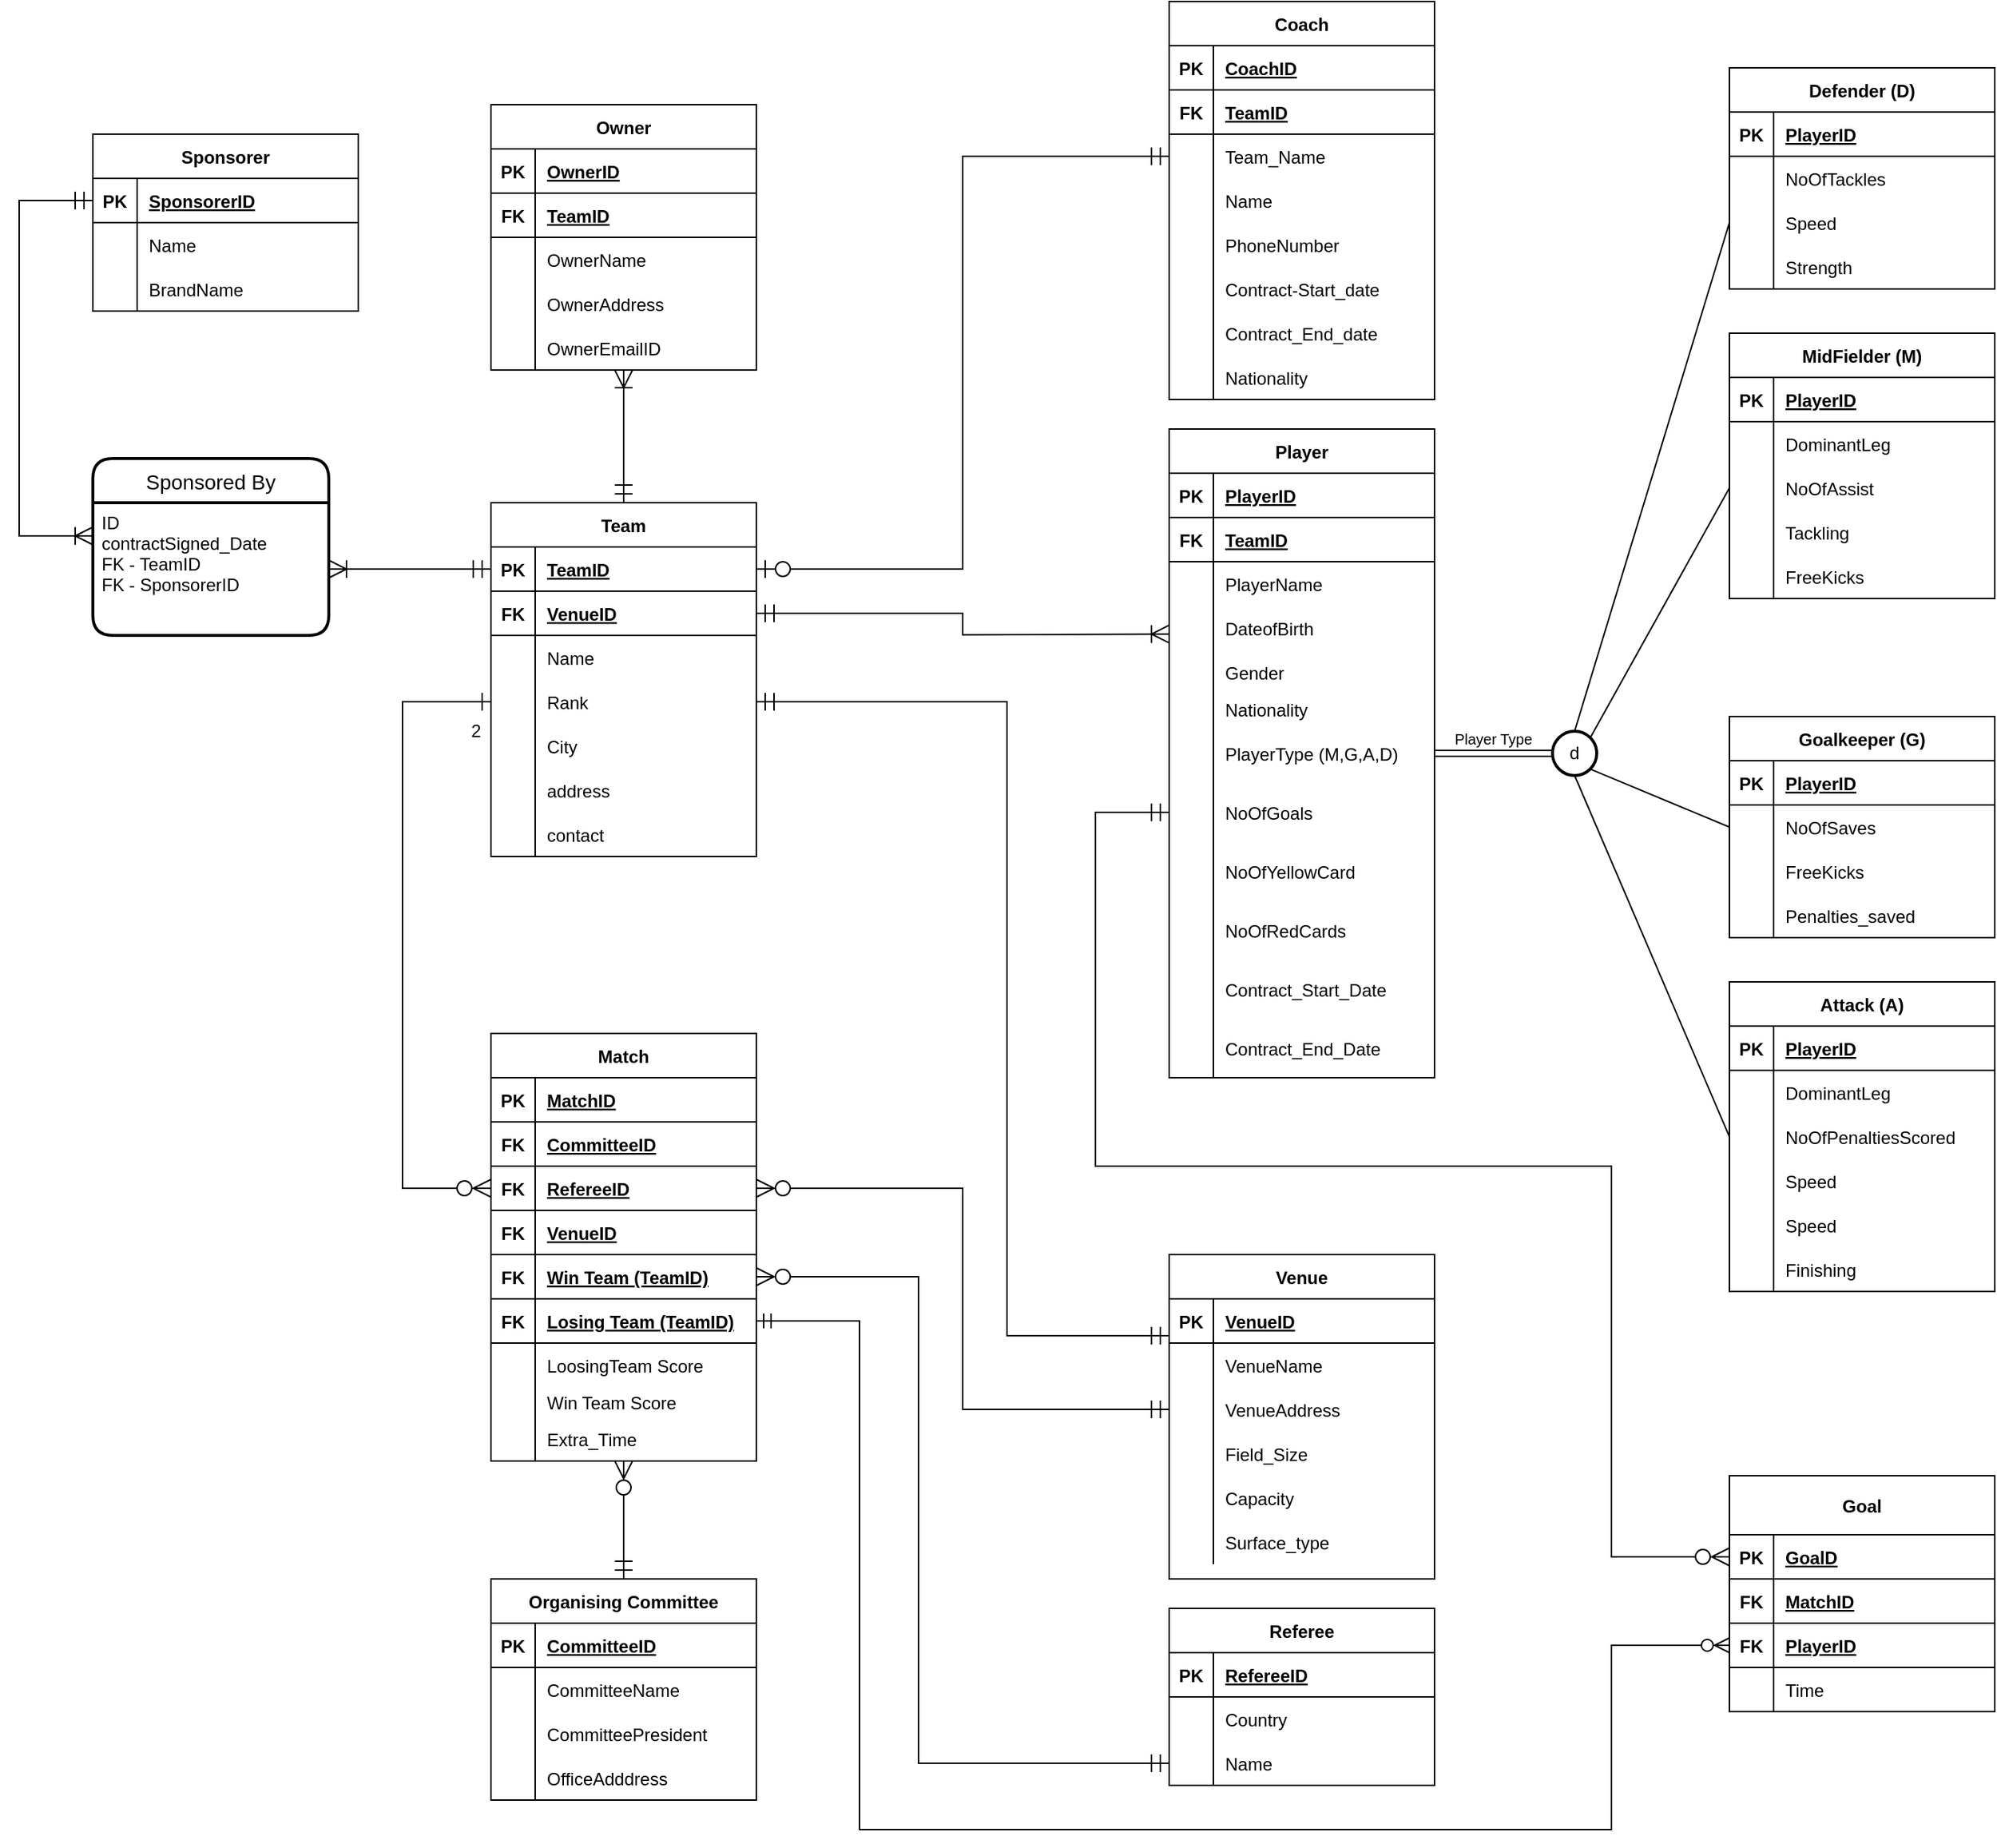 <mxfile version="16.5.1" type="device"><diagram id="R2lEEEUBdFMjLlhIrx00" name="Page-1"><mxGraphModel dx="1720" dy="2184" grid="1" gridSize="10" guides="1" tooltips="1" connect="1" arrows="1" fold="1" page="1" pageScale="1" pageWidth="850" pageHeight="1100" math="0" shadow="0" extFonts="Permanent Marker^https://fonts.googleapis.com/css?family=Permanent+Marker"><root><mxCell id="0"/><mxCell id="1" parent="0"/><mxCell id="tvwXHwIHVfqr7IuI29ZE-1" value="Sponsorer" style="shape=table;startSize=30;container=1;collapsible=1;childLayout=tableLayout;fixedRows=1;rowLines=0;fontStyle=1;align=center;resizeLast=1;" parent="1" vertex="1"><mxGeometry x="280" y="-540" width="180" height="120" as="geometry"/></mxCell><mxCell id="tvwXHwIHVfqr7IuI29ZE-2" value="" style="shape=tableRow;horizontal=0;startSize=0;swimlaneHead=0;swimlaneBody=0;fillColor=none;collapsible=0;dropTarget=0;points=[[0,0.5],[1,0.5]];portConstraint=eastwest;top=0;left=0;right=0;bottom=1;" parent="tvwXHwIHVfqr7IuI29ZE-1" vertex="1"><mxGeometry y="30" width="180" height="30" as="geometry"/></mxCell><mxCell id="tvwXHwIHVfqr7IuI29ZE-3" value="PK" style="shape=partialRectangle;connectable=0;fillColor=none;top=0;left=0;bottom=0;right=0;fontStyle=1;overflow=hidden;" parent="tvwXHwIHVfqr7IuI29ZE-2" vertex="1"><mxGeometry width="30" height="30" as="geometry"><mxRectangle width="30" height="30" as="alternateBounds"/></mxGeometry></mxCell><mxCell id="tvwXHwIHVfqr7IuI29ZE-4" value="SponsorerID" style="shape=partialRectangle;connectable=0;fillColor=none;top=0;left=0;bottom=0;right=0;align=left;spacingLeft=6;fontStyle=5;overflow=hidden;" parent="tvwXHwIHVfqr7IuI29ZE-2" vertex="1"><mxGeometry x="30" width="150" height="30" as="geometry"><mxRectangle width="150" height="30" as="alternateBounds"/></mxGeometry></mxCell><mxCell id="tvwXHwIHVfqr7IuI29ZE-5" value="" style="shape=tableRow;horizontal=0;startSize=0;swimlaneHead=0;swimlaneBody=0;fillColor=none;collapsible=0;dropTarget=0;points=[[0,0.5],[1,0.5]];portConstraint=eastwest;top=0;left=0;right=0;bottom=0;" parent="tvwXHwIHVfqr7IuI29ZE-1" vertex="1"><mxGeometry y="60" width="180" height="30" as="geometry"/></mxCell><mxCell id="tvwXHwIHVfqr7IuI29ZE-6" value="" style="shape=partialRectangle;connectable=0;fillColor=none;top=0;left=0;bottom=0;right=0;editable=1;overflow=hidden;" parent="tvwXHwIHVfqr7IuI29ZE-5" vertex="1"><mxGeometry width="30" height="30" as="geometry"><mxRectangle width="30" height="30" as="alternateBounds"/></mxGeometry></mxCell><mxCell id="tvwXHwIHVfqr7IuI29ZE-7" value="Name" style="shape=partialRectangle;connectable=0;fillColor=none;top=0;left=0;bottom=0;right=0;align=left;spacingLeft=6;overflow=hidden;" parent="tvwXHwIHVfqr7IuI29ZE-5" vertex="1"><mxGeometry x="30" width="150" height="30" as="geometry"><mxRectangle width="150" height="30" as="alternateBounds"/></mxGeometry></mxCell><mxCell id="tvwXHwIHVfqr7IuI29ZE-8" value="" style="shape=tableRow;horizontal=0;startSize=0;swimlaneHead=0;swimlaneBody=0;fillColor=none;collapsible=0;dropTarget=0;points=[[0,0.5],[1,0.5]];portConstraint=eastwest;top=0;left=0;right=0;bottom=0;" parent="tvwXHwIHVfqr7IuI29ZE-1" vertex="1"><mxGeometry y="90" width="180" height="30" as="geometry"/></mxCell><mxCell id="tvwXHwIHVfqr7IuI29ZE-9" value="" style="shape=partialRectangle;connectable=0;fillColor=none;top=0;left=0;bottom=0;right=0;editable=1;overflow=hidden;" parent="tvwXHwIHVfqr7IuI29ZE-8" vertex="1"><mxGeometry width="30" height="30" as="geometry"><mxRectangle width="30" height="30" as="alternateBounds"/></mxGeometry></mxCell><mxCell id="tvwXHwIHVfqr7IuI29ZE-10" value="BrandName" style="shape=partialRectangle;connectable=0;fillColor=none;top=0;left=0;bottom=0;right=0;align=left;spacingLeft=6;overflow=hidden;" parent="tvwXHwIHVfqr7IuI29ZE-8" vertex="1"><mxGeometry x="30" width="150" height="30" as="geometry"><mxRectangle width="150" height="30" as="alternateBounds"/></mxGeometry></mxCell><mxCell id="tvwXHwIHVfqr7IuI29ZE-198" style="edgeStyle=orthogonalEdgeStyle;rounded=0;orthogonalLoop=1;jettySize=auto;html=1;entryX=0;entryY=0.5;entryDx=0;entryDy=0;startArrow=ERone;startFill=0;endArrow=ERzeroToMany;endFill=0;exitX=0;exitY=0.5;exitDx=0;exitDy=0;endSize=10;startSize=10;" parent="1" source="tvwXHwIHVfqr7IuI29ZE-21" target="eTX-M7CVKimRTIHll3e4-102" edge="1"><mxGeometry relative="1" as="geometry"><mxPoint x="680" y="-130" as="sourcePoint"/><Array as="points"><mxPoint x="490" y="-155"/><mxPoint x="490" y="175"/></Array></mxGeometry></mxCell><mxCell id="tvwXHwIHVfqr7IuI29ZE-14" value="Team" style="shape=table;startSize=30;container=1;collapsible=1;childLayout=tableLayout;fixedRows=1;rowLines=0;fontStyle=1;align=center;resizeLast=1;" parent="1" vertex="1"><mxGeometry x="550" y="-290" width="180" height="240" as="geometry"/></mxCell><mxCell id="tvwXHwIHVfqr7IuI29ZE-15" value="" style="shape=tableRow;horizontal=0;startSize=0;swimlaneHead=0;swimlaneBody=0;fillColor=none;collapsible=0;dropTarget=0;points=[[0,0.5],[1,0.5]];portConstraint=eastwest;top=0;left=0;right=0;bottom=1;" parent="tvwXHwIHVfqr7IuI29ZE-14" vertex="1"><mxGeometry y="30" width="180" height="30" as="geometry"/></mxCell><mxCell id="tvwXHwIHVfqr7IuI29ZE-16" value="PK" style="shape=partialRectangle;connectable=0;fillColor=none;top=0;left=0;bottom=0;right=0;fontStyle=1;overflow=hidden;" parent="tvwXHwIHVfqr7IuI29ZE-15" vertex="1"><mxGeometry width="30" height="30" as="geometry"><mxRectangle width="30" height="30" as="alternateBounds"/></mxGeometry></mxCell><mxCell id="tvwXHwIHVfqr7IuI29ZE-17" value="TeamID" style="shape=partialRectangle;connectable=0;fillColor=none;top=0;left=0;bottom=0;right=0;align=left;spacingLeft=6;fontStyle=5;overflow=hidden;" parent="tvwXHwIHVfqr7IuI29ZE-15" vertex="1"><mxGeometry x="30" width="150" height="30" as="geometry"><mxRectangle width="150" height="30" as="alternateBounds"/></mxGeometry></mxCell><mxCell id="ILdYn-9X97lugnvifEx1-55" value="" style="shape=tableRow;horizontal=0;startSize=0;swimlaneHead=0;swimlaneBody=0;fillColor=none;collapsible=0;dropTarget=0;points=[[0,0.5],[1,0.5]];portConstraint=eastwest;top=0;left=0;right=0;bottom=1;" parent="tvwXHwIHVfqr7IuI29ZE-14" vertex="1"><mxGeometry y="60" width="180" height="30" as="geometry"/></mxCell><mxCell id="ILdYn-9X97lugnvifEx1-56" value="FK" style="shape=partialRectangle;connectable=0;fillColor=none;top=0;left=0;bottom=0;right=0;fontStyle=1;overflow=hidden;" parent="ILdYn-9X97lugnvifEx1-55" vertex="1"><mxGeometry width="30" height="30" as="geometry"><mxRectangle width="30" height="30" as="alternateBounds"/></mxGeometry></mxCell><mxCell id="ILdYn-9X97lugnvifEx1-57" value="VenueID" style="shape=partialRectangle;connectable=0;fillColor=none;top=0;left=0;bottom=0;right=0;align=left;spacingLeft=6;fontStyle=5;overflow=hidden;" parent="ILdYn-9X97lugnvifEx1-55" vertex="1"><mxGeometry x="30" width="150" height="30" as="geometry"><mxRectangle width="150" height="30" as="alternateBounds"/></mxGeometry></mxCell><mxCell id="tvwXHwIHVfqr7IuI29ZE-18" value="" style="shape=tableRow;horizontal=0;startSize=0;swimlaneHead=0;swimlaneBody=0;fillColor=none;collapsible=0;dropTarget=0;points=[[0,0.5],[1,0.5]];portConstraint=eastwest;top=0;left=0;right=0;bottom=0;" parent="tvwXHwIHVfqr7IuI29ZE-14" vertex="1"><mxGeometry y="90" width="180" height="30" as="geometry"/></mxCell><mxCell id="tvwXHwIHVfqr7IuI29ZE-19" value="" style="shape=partialRectangle;connectable=0;fillColor=none;top=0;left=0;bottom=0;right=0;editable=1;overflow=hidden;" parent="tvwXHwIHVfqr7IuI29ZE-18" vertex="1"><mxGeometry width="30" height="30" as="geometry"><mxRectangle width="30" height="30" as="alternateBounds"/></mxGeometry></mxCell><mxCell id="tvwXHwIHVfqr7IuI29ZE-20" value="Name" style="shape=partialRectangle;connectable=0;fillColor=none;top=0;left=0;bottom=0;right=0;align=left;spacingLeft=6;overflow=hidden;" parent="tvwXHwIHVfqr7IuI29ZE-18" vertex="1"><mxGeometry x="30" width="150" height="30" as="geometry"><mxRectangle width="150" height="30" as="alternateBounds"/></mxGeometry></mxCell><mxCell id="tvwXHwIHVfqr7IuI29ZE-21" value="" style="shape=tableRow;horizontal=0;startSize=0;swimlaneHead=0;swimlaneBody=0;fillColor=none;collapsible=0;dropTarget=0;points=[[0,0.5],[1,0.5]];portConstraint=eastwest;top=0;left=0;right=0;bottom=0;" parent="tvwXHwIHVfqr7IuI29ZE-14" vertex="1"><mxGeometry y="120" width="180" height="30" as="geometry"/></mxCell><mxCell id="tvwXHwIHVfqr7IuI29ZE-22" value="" style="shape=partialRectangle;connectable=0;fillColor=none;top=0;left=0;bottom=0;right=0;editable=1;overflow=hidden;" parent="tvwXHwIHVfqr7IuI29ZE-21" vertex="1"><mxGeometry width="30" height="30" as="geometry"><mxRectangle width="30" height="30" as="alternateBounds"/></mxGeometry></mxCell><mxCell id="tvwXHwIHVfqr7IuI29ZE-23" value="Rank" style="shape=partialRectangle;connectable=0;fillColor=none;top=0;left=0;bottom=0;right=0;align=left;spacingLeft=6;overflow=hidden;" parent="tvwXHwIHVfqr7IuI29ZE-21" vertex="1"><mxGeometry x="30" width="150" height="30" as="geometry"><mxRectangle width="150" height="30" as="alternateBounds"/></mxGeometry></mxCell><mxCell id="ILdYn-9X97lugnvifEx1-22" value="" style="shape=tableRow;horizontal=0;startSize=0;swimlaneHead=0;swimlaneBody=0;fillColor=none;collapsible=0;dropTarget=0;points=[[0,0.5],[1,0.5]];portConstraint=eastwest;top=0;left=0;right=0;bottom=0;" parent="tvwXHwIHVfqr7IuI29ZE-14" vertex="1"><mxGeometry y="150" width="180" height="30" as="geometry"/></mxCell><mxCell id="ILdYn-9X97lugnvifEx1-23" value="" style="shape=partialRectangle;connectable=0;fillColor=none;top=0;left=0;bottom=0;right=0;editable=1;overflow=hidden;" parent="ILdYn-9X97lugnvifEx1-22" vertex="1"><mxGeometry width="30" height="30" as="geometry"><mxRectangle width="30" height="30" as="alternateBounds"/></mxGeometry></mxCell><mxCell id="ILdYn-9X97lugnvifEx1-24" value="City" style="shape=partialRectangle;connectable=0;fillColor=none;top=0;left=0;bottom=0;right=0;align=left;spacingLeft=6;overflow=hidden;" parent="ILdYn-9X97lugnvifEx1-22" vertex="1"><mxGeometry x="30" width="150" height="30" as="geometry"><mxRectangle width="150" height="30" as="alternateBounds"/></mxGeometry></mxCell><mxCell id="ILdYn-9X97lugnvifEx1-25" value="" style="shape=tableRow;horizontal=0;startSize=0;swimlaneHead=0;swimlaneBody=0;fillColor=none;collapsible=0;dropTarget=0;points=[[0,0.5],[1,0.5]];portConstraint=eastwest;top=0;left=0;right=0;bottom=0;" parent="tvwXHwIHVfqr7IuI29ZE-14" vertex="1"><mxGeometry y="180" width="180" height="30" as="geometry"/></mxCell><mxCell id="ILdYn-9X97lugnvifEx1-26" value="" style="shape=partialRectangle;connectable=0;fillColor=none;top=0;left=0;bottom=0;right=0;editable=1;overflow=hidden;" parent="ILdYn-9X97lugnvifEx1-25" vertex="1"><mxGeometry width="30" height="30" as="geometry"><mxRectangle width="30" height="30" as="alternateBounds"/></mxGeometry></mxCell><mxCell id="ILdYn-9X97lugnvifEx1-27" value="address" style="shape=partialRectangle;connectable=0;fillColor=none;top=0;left=0;bottom=0;right=0;align=left;spacingLeft=6;overflow=hidden;" parent="ILdYn-9X97lugnvifEx1-25" vertex="1"><mxGeometry x="30" width="150" height="30" as="geometry"><mxRectangle width="150" height="30" as="alternateBounds"/></mxGeometry></mxCell><mxCell id="ILdYn-9X97lugnvifEx1-31" value="" style="shape=tableRow;horizontal=0;startSize=0;swimlaneHead=0;swimlaneBody=0;fillColor=none;collapsible=0;dropTarget=0;points=[[0,0.5],[1,0.5]];portConstraint=eastwest;top=0;left=0;right=0;bottom=0;" parent="tvwXHwIHVfqr7IuI29ZE-14" vertex="1"><mxGeometry y="210" width="180" height="30" as="geometry"/></mxCell><mxCell id="ILdYn-9X97lugnvifEx1-32" value="" style="shape=partialRectangle;connectable=0;fillColor=none;top=0;left=0;bottom=0;right=0;editable=1;overflow=hidden;" parent="ILdYn-9X97lugnvifEx1-31" vertex="1"><mxGeometry width="30" height="30" as="geometry"><mxRectangle width="30" height="30" as="alternateBounds"/></mxGeometry></mxCell><mxCell id="ILdYn-9X97lugnvifEx1-33" value="contact" style="shape=partialRectangle;connectable=0;fillColor=none;top=0;left=0;bottom=0;right=0;align=left;spacingLeft=6;overflow=hidden;" parent="ILdYn-9X97lugnvifEx1-31" vertex="1"><mxGeometry x="30" width="150" height="30" as="geometry"><mxRectangle width="150" height="30" as="alternateBounds"/></mxGeometry></mxCell><mxCell id="tvwXHwIHVfqr7IuI29ZE-27" value="Sponsored By" style="swimlane;childLayout=stackLayout;horizontal=1;startSize=30;horizontalStack=0;rounded=1;fontSize=14;fontStyle=0;strokeWidth=2;resizeParent=0;resizeLast=1;shadow=0;dashed=0;align=center;" parent="1" vertex="1"><mxGeometry x="280" y="-320" width="160" height="120" as="geometry"/></mxCell><mxCell id="tvwXHwIHVfqr7IuI29ZE-28" value="ID&#10;contractSigned_Date&#10;FK - TeamID&#10;FK - SponsorerID&#10;" style="align=left;strokeColor=none;fillColor=none;spacingLeft=4;fontSize=12;verticalAlign=top;resizable=0;rotatable=0;part=1;" parent="tvwXHwIHVfqr7IuI29ZE-27" vertex="1"><mxGeometry y="30" width="160" height="90" as="geometry"/></mxCell><mxCell id="tvwXHwIHVfqr7IuI29ZE-199" style="edgeStyle=orthogonalEdgeStyle;rounded=0;orthogonalLoop=1;jettySize=auto;html=1;exitX=0.5;exitY=1;exitDx=0;exitDy=0;entryX=0.5;entryY=0;entryDx=0;entryDy=0;startArrow=ERzeroToMany;startFill=0;endArrow=ERmandOne;endFill=0;endSize=10;startSize=10;" parent="1" source="tvwXHwIHVfqr7IuI29ZE-29" target="tvwXHwIHVfqr7IuI29ZE-107" edge="1"><mxGeometry relative="1" as="geometry"/></mxCell><mxCell id="tvwXHwIHVfqr7IuI29ZE-29" value="Match" style="shape=table;startSize=30;container=1;collapsible=1;childLayout=tableLayout;fixedRows=1;rowLines=0;fontStyle=1;align=center;resizeLast=1;" parent="1" vertex="1"><mxGeometry x="550" y="70" width="180" height="290" as="geometry"/></mxCell><mxCell id="eTX-M7CVKimRTIHll3e4-44" value="" style="shape=tableRow;horizontal=0;startSize=0;swimlaneHead=0;swimlaneBody=0;fillColor=none;collapsible=0;dropTarget=0;points=[[0,0.5],[1,0.5]];portConstraint=eastwest;top=0;left=0;right=0;bottom=1;" parent="tvwXHwIHVfqr7IuI29ZE-29" vertex="1"><mxGeometry y="30" width="180" height="30" as="geometry"/></mxCell><mxCell id="eTX-M7CVKimRTIHll3e4-45" value="PK" style="shape=partialRectangle;connectable=0;fillColor=none;top=0;left=0;bottom=0;right=0;fontStyle=1;overflow=hidden;" parent="eTX-M7CVKimRTIHll3e4-44" vertex="1"><mxGeometry width="30" height="30" as="geometry"><mxRectangle width="30" height="30" as="alternateBounds"/></mxGeometry></mxCell><mxCell id="eTX-M7CVKimRTIHll3e4-46" value="MatchID" style="shape=partialRectangle;connectable=0;fillColor=none;top=0;left=0;bottom=0;right=0;align=left;spacingLeft=6;fontStyle=5;overflow=hidden;" parent="eTX-M7CVKimRTIHll3e4-44" vertex="1"><mxGeometry x="30" width="150" height="30" as="geometry"><mxRectangle width="150" height="30" as="alternateBounds"/></mxGeometry></mxCell><mxCell id="eTX-M7CVKimRTIHll3e4-41" value="" style="shape=tableRow;horizontal=0;startSize=0;swimlaneHead=0;swimlaneBody=0;fillColor=none;collapsible=0;dropTarget=0;points=[[0,0.5],[1,0.5]];portConstraint=eastwest;top=0;left=0;right=0;bottom=1;" parent="tvwXHwIHVfqr7IuI29ZE-29" vertex="1"><mxGeometry y="60" width="180" height="30" as="geometry"/></mxCell><mxCell id="eTX-M7CVKimRTIHll3e4-42" value="FK" style="shape=partialRectangle;connectable=0;fillColor=none;top=0;left=0;bottom=0;right=0;fontStyle=1;overflow=hidden;" parent="eTX-M7CVKimRTIHll3e4-41" vertex="1"><mxGeometry width="30" height="30" as="geometry"><mxRectangle width="30" height="30" as="alternateBounds"/></mxGeometry></mxCell><mxCell id="eTX-M7CVKimRTIHll3e4-43" value="CommitteeID" style="shape=partialRectangle;connectable=0;fillColor=none;top=0;left=0;bottom=0;right=0;align=left;spacingLeft=6;fontStyle=5;overflow=hidden;" parent="eTX-M7CVKimRTIHll3e4-41" vertex="1"><mxGeometry x="30" width="150" height="30" as="geometry"><mxRectangle width="150" height="30" as="alternateBounds"/></mxGeometry></mxCell><mxCell id="eTX-M7CVKimRTIHll3e4-102" value="" style="shape=tableRow;horizontal=0;startSize=0;swimlaneHead=0;swimlaneBody=0;fillColor=none;collapsible=0;dropTarget=0;points=[[0,0.5],[1,0.5]];portConstraint=eastwest;top=0;left=0;right=0;bottom=1;" parent="tvwXHwIHVfqr7IuI29ZE-29" vertex="1"><mxGeometry y="90" width="180" height="30" as="geometry"/></mxCell><mxCell id="eTX-M7CVKimRTIHll3e4-103" value="FK" style="shape=partialRectangle;connectable=0;fillColor=none;top=0;left=0;bottom=0;right=0;fontStyle=1;overflow=hidden;" parent="eTX-M7CVKimRTIHll3e4-102" vertex="1"><mxGeometry width="30" height="30" as="geometry"><mxRectangle width="30" height="30" as="alternateBounds"/></mxGeometry></mxCell><mxCell id="eTX-M7CVKimRTIHll3e4-104" value="RefereeID" style="shape=partialRectangle;connectable=0;fillColor=none;top=0;left=0;bottom=0;right=0;align=left;spacingLeft=6;fontStyle=5;overflow=hidden;" parent="eTX-M7CVKimRTIHll3e4-102" vertex="1"><mxGeometry x="30" width="150" height="30" as="geometry"><mxRectangle width="150" height="30" as="alternateBounds"/></mxGeometry></mxCell><mxCell id="ILdYn-9X97lugnvifEx1-7" value="" style="shape=tableRow;horizontal=0;startSize=0;swimlaneHead=0;swimlaneBody=0;fillColor=none;collapsible=0;dropTarget=0;points=[[0,0.5],[1,0.5]];portConstraint=eastwest;top=0;left=0;right=0;bottom=1;" parent="tvwXHwIHVfqr7IuI29ZE-29" vertex="1"><mxGeometry y="120" width="180" height="30" as="geometry"/></mxCell><mxCell id="ILdYn-9X97lugnvifEx1-8" value="FK" style="shape=partialRectangle;connectable=0;fillColor=none;top=0;left=0;bottom=0;right=0;fontStyle=1;overflow=hidden;" parent="ILdYn-9X97lugnvifEx1-7" vertex="1"><mxGeometry width="30" height="30" as="geometry"><mxRectangle width="30" height="30" as="alternateBounds"/></mxGeometry></mxCell><mxCell id="ILdYn-9X97lugnvifEx1-9" value="VenueID" style="shape=partialRectangle;connectable=0;fillColor=none;top=0;left=0;bottom=0;right=0;align=left;spacingLeft=6;fontStyle=5;overflow=hidden;" parent="ILdYn-9X97lugnvifEx1-7" vertex="1"><mxGeometry x="30" width="150" height="30" as="geometry"><mxRectangle width="150" height="30" as="alternateBounds"/></mxGeometry></mxCell><mxCell id="ILdYn-9X97lugnvifEx1-4" value="" style="shape=tableRow;horizontal=0;startSize=0;swimlaneHead=0;swimlaneBody=0;fillColor=none;collapsible=0;dropTarget=0;points=[[0,0.5],[1,0.5]];portConstraint=eastwest;top=0;left=0;right=0;bottom=1;" parent="tvwXHwIHVfqr7IuI29ZE-29" vertex="1"><mxGeometry y="150" width="180" height="30" as="geometry"/></mxCell><mxCell id="ILdYn-9X97lugnvifEx1-5" value="FK" style="shape=partialRectangle;connectable=0;fillColor=none;top=0;left=0;bottom=0;right=0;fontStyle=1;overflow=hidden;" parent="ILdYn-9X97lugnvifEx1-4" vertex="1"><mxGeometry width="30" height="30" as="geometry"><mxRectangle width="30" height="30" as="alternateBounds"/></mxGeometry></mxCell><mxCell id="ILdYn-9X97lugnvifEx1-6" value="Win Team (TeamID)" style="shape=partialRectangle;connectable=0;fillColor=none;top=0;left=0;bottom=0;right=0;align=left;spacingLeft=6;fontStyle=5;overflow=hidden;" parent="ILdYn-9X97lugnvifEx1-4" vertex="1"><mxGeometry x="30" width="150" height="30" as="geometry"><mxRectangle width="150" height="30" as="alternateBounds"/></mxGeometry></mxCell><mxCell id="eTX-M7CVKimRTIHll3e4-99" value="" style="shape=tableRow;horizontal=0;startSize=0;swimlaneHead=0;swimlaneBody=0;fillColor=none;collapsible=0;dropTarget=0;points=[[0,0.5],[1,0.5]];portConstraint=eastwest;top=0;left=0;right=0;bottom=1;" parent="tvwXHwIHVfqr7IuI29ZE-29" vertex="1"><mxGeometry y="180" width="180" height="30" as="geometry"/></mxCell><mxCell id="eTX-M7CVKimRTIHll3e4-100" value="FK" style="shape=partialRectangle;connectable=0;fillColor=none;top=0;left=0;bottom=0;right=0;fontStyle=1;overflow=hidden;" parent="eTX-M7CVKimRTIHll3e4-99" vertex="1"><mxGeometry width="30" height="30" as="geometry"><mxRectangle width="30" height="30" as="alternateBounds"/></mxGeometry></mxCell><mxCell id="eTX-M7CVKimRTIHll3e4-101" value="Losing Team (TeamID)" style="shape=partialRectangle;connectable=0;fillColor=none;top=0;left=0;bottom=0;right=0;align=left;spacingLeft=6;fontStyle=5;overflow=hidden;" parent="eTX-M7CVKimRTIHll3e4-99" vertex="1"><mxGeometry x="30" width="150" height="30" as="geometry"><mxRectangle width="150" height="30" as="alternateBounds"/></mxGeometry></mxCell><mxCell id="tvwXHwIHVfqr7IuI29ZE-33" value="" style="shape=tableRow;horizontal=0;startSize=0;swimlaneHead=0;swimlaneBody=0;fillColor=none;collapsible=0;dropTarget=0;points=[[0,0.5],[1,0.5]];portConstraint=eastwest;top=0;left=0;right=0;bottom=0;" parent="tvwXHwIHVfqr7IuI29ZE-29" vertex="1"><mxGeometry y="210" width="180" height="30" as="geometry"/></mxCell><mxCell id="tvwXHwIHVfqr7IuI29ZE-34" value="" style="shape=partialRectangle;connectable=0;fillColor=none;top=0;left=0;bottom=0;right=0;editable=1;overflow=hidden;" parent="tvwXHwIHVfqr7IuI29ZE-33" vertex="1"><mxGeometry width="30" height="30" as="geometry"><mxRectangle width="30" height="30" as="alternateBounds"/></mxGeometry></mxCell><mxCell id="tvwXHwIHVfqr7IuI29ZE-35" value="LoosingTeam Score" style="shape=partialRectangle;connectable=0;fillColor=none;top=0;left=0;bottom=0;right=0;align=left;spacingLeft=6;overflow=hidden;" parent="tvwXHwIHVfqr7IuI29ZE-33" vertex="1"><mxGeometry x="30" width="150" height="30" as="geometry"><mxRectangle width="150" height="30" as="alternateBounds"/></mxGeometry></mxCell><mxCell id="ILdYn-9X97lugnvifEx1-10" value="" style="shape=tableRow;horizontal=0;startSize=0;swimlaneHead=0;swimlaneBody=0;fillColor=none;collapsible=0;dropTarget=0;points=[[0,0.5],[1,0.5]];portConstraint=eastwest;top=0;left=0;right=0;bottom=0;" parent="tvwXHwIHVfqr7IuI29ZE-29" vertex="1"><mxGeometry y="240" width="180" height="20" as="geometry"/></mxCell><mxCell id="ILdYn-9X97lugnvifEx1-11" value="" style="shape=partialRectangle;connectable=0;fillColor=none;top=0;left=0;bottom=0;right=0;editable=1;overflow=hidden;" parent="ILdYn-9X97lugnvifEx1-10" vertex="1"><mxGeometry width="30" height="20" as="geometry"><mxRectangle width="30" height="20" as="alternateBounds"/></mxGeometry></mxCell><mxCell id="ILdYn-9X97lugnvifEx1-12" value="Win Team Score" style="shape=partialRectangle;connectable=0;fillColor=none;top=0;left=0;bottom=0;right=0;align=left;spacingLeft=6;overflow=hidden;" parent="ILdYn-9X97lugnvifEx1-10" vertex="1"><mxGeometry x="30" width="150" height="20" as="geometry"><mxRectangle width="150" height="20" as="alternateBounds"/></mxGeometry></mxCell><mxCell id="tvwXHwIHVfqr7IuI29ZE-36" value="" style="shape=tableRow;horizontal=0;startSize=0;swimlaneHead=0;swimlaneBody=0;fillColor=none;collapsible=0;dropTarget=0;points=[[0,0.5],[1,0.5]];portConstraint=eastwest;top=0;left=0;right=0;bottom=0;" parent="tvwXHwIHVfqr7IuI29ZE-29" vertex="1"><mxGeometry y="260" width="180" height="30" as="geometry"/></mxCell><mxCell id="tvwXHwIHVfqr7IuI29ZE-37" value="" style="shape=partialRectangle;connectable=0;fillColor=none;top=0;left=0;bottom=0;right=0;editable=1;overflow=hidden;" parent="tvwXHwIHVfqr7IuI29ZE-36" vertex="1"><mxGeometry width="30" height="30" as="geometry"><mxRectangle width="30" height="30" as="alternateBounds"/></mxGeometry></mxCell><mxCell id="tvwXHwIHVfqr7IuI29ZE-38" value="Extra_Time" style="shape=partialRectangle;connectable=0;fillColor=none;top=0;left=0;bottom=0;right=0;align=left;spacingLeft=6;overflow=hidden;" parent="tvwXHwIHVfqr7IuI29ZE-36" vertex="1"><mxGeometry x="30" width="150" height="30" as="geometry"><mxRectangle width="150" height="30" as="alternateBounds"/></mxGeometry></mxCell><mxCell id="tvwXHwIHVfqr7IuI29ZE-195" style="edgeStyle=orthogonalEdgeStyle;rounded=0;orthogonalLoop=1;jettySize=auto;html=1;exitX=0.5;exitY=1;exitDx=0;exitDy=0;entryX=0.5;entryY=0;entryDx=0;entryDy=0;startArrow=ERoneToMany;startFill=0;endArrow=ERmandOne;endFill=0;endSize=10;startSize=10;" parent="1" source="tvwXHwIHVfqr7IuI29ZE-55" target="tvwXHwIHVfqr7IuI29ZE-14" edge="1"><mxGeometry relative="1" as="geometry"/></mxCell><mxCell id="tvwXHwIHVfqr7IuI29ZE-55" value="Owner" style="shape=table;startSize=30;container=1;collapsible=1;childLayout=tableLayout;fixedRows=1;rowLines=0;fontStyle=1;align=center;resizeLast=1;" parent="1" vertex="1"><mxGeometry x="550" y="-560" width="180" height="180" as="geometry"/></mxCell><mxCell id="tvwXHwIHVfqr7IuI29ZE-56" value="" style="shape=tableRow;horizontal=0;startSize=0;swimlaneHead=0;swimlaneBody=0;fillColor=none;collapsible=0;dropTarget=0;points=[[0,0.5],[1,0.5]];portConstraint=eastwest;top=0;left=0;right=0;bottom=1;" parent="tvwXHwIHVfqr7IuI29ZE-55" vertex="1"><mxGeometry y="30" width="180" height="30" as="geometry"/></mxCell><mxCell id="tvwXHwIHVfqr7IuI29ZE-57" value="PK" style="shape=partialRectangle;connectable=0;fillColor=none;top=0;left=0;bottom=0;right=0;fontStyle=1;overflow=hidden;" parent="tvwXHwIHVfqr7IuI29ZE-56" vertex="1"><mxGeometry width="30" height="30" as="geometry"><mxRectangle width="30" height="30" as="alternateBounds"/></mxGeometry></mxCell><mxCell id="tvwXHwIHVfqr7IuI29ZE-58" value="OwnerID" style="shape=partialRectangle;connectable=0;fillColor=none;top=0;left=0;bottom=0;right=0;align=left;spacingLeft=6;fontStyle=5;overflow=hidden;" parent="tvwXHwIHVfqr7IuI29ZE-56" vertex="1"><mxGeometry x="30" width="150" height="30" as="geometry"><mxRectangle width="150" height="30" as="alternateBounds"/></mxGeometry></mxCell><mxCell id="eTX-M7CVKimRTIHll3e4-93" value="" style="shape=tableRow;horizontal=0;startSize=0;swimlaneHead=0;swimlaneBody=0;fillColor=none;collapsible=0;dropTarget=0;points=[[0,0.5],[1,0.5]];portConstraint=eastwest;top=0;left=0;right=0;bottom=1;" parent="tvwXHwIHVfqr7IuI29ZE-55" vertex="1"><mxGeometry y="60" width="180" height="30" as="geometry"/></mxCell><mxCell id="eTX-M7CVKimRTIHll3e4-94" value="FK" style="shape=partialRectangle;connectable=0;fillColor=none;top=0;left=0;bottom=0;right=0;fontStyle=1;overflow=hidden;" parent="eTX-M7CVKimRTIHll3e4-93" vertex="1"><mxGeometry width="30" height="30" as="geometry"><mxRectangle width="30" height="30" as="alternateBounds"/></mxGeometry></mxCell><mxCell id="eTX-M7CVKimRTIHll3e4-95" value="TeamID" style="shape=partialRectangle;connectable=0;fillColor=none;top=0;left=0;bottom=0;right=0;align=left;spacingLeft=6;fontStyle=5;overflow=hidden;" parent="eTX-M7CVKimRTIHll3e4-93" vertex="1"><mxGeometry x="30" width="150" height="30" as="geometry"><mxRectangle width="150" height="30" as="alternateBounds"/></mxGeometry></mxCell><mxCell id="tvwXHwIHVfqr7IuI29ZE-59" value="" style="shape=tableRow;horizontal=0;startSize=0;swimlaneHead=0;swimlaneBody=0;fillColor=none;collapsible=0;dropTarget=0;points=[[0,0.5],[1,0.5]];portConstraint=eastwest;top=0;left=0;right=0;bottom=0;" parent="tvwXHwIHVfqr7IuI29ZE-55" vertex="1"><mxGeometry y="90" width="180" height="30" as="geometry"/></mxCell><mxCell id="tvwXHwIHVfqr7IuI29ZE-60" value="" style="shape=partialRectangle;connectable=0;fillColor=none;top=0;left=0;bottom=0;right=0;editable=1;overflow=hidden;" parent="tvwXHwIHVfqr7IuI29ZE-59" vertex="1"><mxGeometry width="30" height="30" as="geometry"><mxRectangle width="30" height="30" as="alternateBounds"/></mxGeometry></mxCell><mxCell id="tvwXHwIHVfqr7IuI29ZE-61" value="OwnerName" style="shape=partialRectangle;connectable=0;fillColor=none;top=0;left=0;bottom=0;right=0;align=left;spacingLeft=6;overflow=hidden;" parent="tvwXHwIHVfqr7IuI29ZE-59" vertex="1"><mxGeometry x="30" width="150" height="30" as="geometry"><mxRectangle width="150" height="30" as="alternateBounds"/></mxGeometry></mxCell><mxCell id="tvwXHwIHVfqr7IuI29ZE-62" value="" style="shape=tableRow;horizontal=0;startSize=0;swimlaneHead=0;swimlaneBody=0;fillColor=none;collapsible=0;dropTarget=0;points=[[0,0.5],[1,0.5]];portConstraint=eastwest;top=0;left=0;right=0;bottom=0;" parent="tvwXHwIHVfqr7IuI29ZE-55" vertex="1"><mxGeometry y="120" width="180" height="30" as="geometry"/></mxCell><mxCell id="tvwXHwIHVfqr7IuI29ZE-63" value="" style="shape=partialRectangle;connectable=0;fillColor=none;top=0;left=0;bottom=0;right=0;editable=1;overflow=hidden;" parent="tvwXHwIHVfqr7IuI29ZE-62" vertex="1"><mxGeometry width="30" height="30" as="geometry"><mxRectangle width="30" height="30" as="alternateBounds"/></mxGeometry></mxCell><mxCell id="tvwXHwIHVfqr7IuI29ZE-64" value="OwnerAddress" style="shape=partialRectangle;connectable=0;fillColor=none;top=0;left=0;bottom=0;right=0;align=left;spacingLeft=6;overflow=hidden;" parent="tvwXHwIHVfqr7IuI29ZE-62" vertex="1"><mxGeometry x="30" width="150" height="30" as="geometry"><mxRectangle width="150" height="30" as="alternateBounds"/></mxGeometry></mxCell><mxCell id="tvwXHwIHVfqr7IuI29ZE-65" value="" style="shape=tableRow;horizontal=0;startSize=0;swimlaneHead=0;swimlaneBody=0;fillColor=none;collapsible=0;dropTarget=0;points=[[0,0.5],[1,0.5]];portConstraint=eastwest;top=0;left=0;right=0;bottom=0;" parent="tvwXHwIHVfqr7IuI29ZE-55" vertex="1"><mxGeometry y="150" width="180" height="30" as="geometry"/></mxCell><mxCell id="tvwXHwIHVfqr7IuI29ZE-66" value="" style="shape=partialRectangle;connectable=0;fillColor=none;top=0;left=0;bottom=0;right=0;editable=1;overflow=hidden;" parent="tvwXHwIHVfqr7IuI29ZE-65" vertex="1"><mxGeometry width="30" height="30" as="geometry"><mxRectangle width="30" height="30" as="alternateBounds"/></mxGeometry></mxCell><mxCell id="tvwXHwIHVfqr7IuI29ZE-67" value="OwnerEmailID" style="shape=partialRectangle;connectable=0;fillColor=none;top=0;left=0;bottom=0;right=0;align=left;spacingLeft=6;overflow=hidden;" parent="tvwXHwIHVfqr7IuI29ZE-65" vertex="1"><mxGeometry x="30" width="150" height="30" as="geometry"><mxRectangle width="150" height="30" as="alternateBounds"/></mxGeometry></mxCell><mxCell id="tvwXHwIHVfqr7IuI29ZE-68" value="Coach" style="shape=table;startSize=30;container=1;collapsible=1;childLayout=tableLayout;fixedRows=1;rowLines=0;fontStyle=1;align=center;resizeLast=1;" parent="1" vertex="1"><mxGeometry x="1010" y="-630" width="180" height="270" as="geometry"/></mxCell><mxCell id="eTX-M7CVKimRTIHll3e4-84" value="" style="shape=tableRow;horizontal=0;startSize=0;swimlaneHead=0;swimlaneBody=0;fillColor=none;collapsible=0;dropTarget=0;points=[[0,0.5],[1,0.5]];portConstraint=eastwest;top=0;left=0;right=0;bottom=1;" parent="tvwXHwIHVfqr7IuI29ZE-68" vertex="1"><mxGeometry y="30" width="180" height="30" as="geometry"/></mxCell><mxCell id="eTX-M7CVKimRTIHll3e4-85" value="PK" style="shape=partialRectangle;connectable=0;fillColor=none;top=0;left=0;bottom=0;right=0;fontStyle=1;overflow=hidden;" parent="eTX-M7CVKimRTIHll3e4-84" vertex="1"><mxGeometry width="30" height="30" as="geometry"><mxRectangle width="30" height="30" as="alternateBounds"/></mxGeometry></mxCell><mxCell id="eTX-M7CVKimRTIHll3e4-86" value="CoachID" style="shape=partialRectangle;connectable=0;fillColor=none;top=0;left=0;bottom=0;right=0;align=left;spacingLeft=6;fontStyle=5;overflow=hidden;" parent="eTX-M7CVKimRTIHll3e4-84" vertex="1"><mxGeometry x="30" width="150" height="30" as="geometry"><mxRectangle width="150" height="30" as="alternateBounds"/></mxGeometry></mxCell><mxCell id="eTX-M7CVKimRTIHll3e4-75" value="" style="shape=tableRow;horizontal=0;startSize=0;swimlaneHead=0;swimlaneBody=0;fillColor=none;collapsible=0;dropTarget=0;points=[[0,0.5],[1,0.5]];portConstraint=eastwest;top=0;left=0;right=0;bottom=1;" parent="tvwXHwIHVfqr7IuI29ZE-68" vertex="1"><mxGeometry y="60" width="180" height="30" as="geometry"/></mxCell><mxCell id="eTX-M7CVKimRTIHll3e4-76" value="FK" style="shape=partialRectangle;connectable=0;fillColor=none;top=0;left=0;bottom=0;right=0;fontStyle=1;overflow=hidden;" parent="eTX-M7CVKimRTIHll3e4-75" vertex="1"><mxGeometry width="30" height="30" as="geometry"><mxRectangle width="30" height="30" as="alternateBounds"/></mxGeometry></mxCell><mxCell id="eTX-M7CVKimRTIHll3e4-77" value="TeamID" style="shape=partialRectangle;connectable=0;fillColor=none;top=0;left=0;bottom=0;right=0;align=left;spacingLeft=6;fontStyle=5;overflow=hidden;" parent="eTX-M7CVKimRTIHll3e4-75" vertex="1"><mxGeometry x="30" width="150" height="30" as="geometry"><mxRectangle width="150" height="30" as="alternateBounds"/></mxGeometry></mxCell><mxCell id="tvwXHwIHVfqr7IuI29ZE-72" value="" style="shape=tableRow;horizontal=0;startSize=0;swimlaneHead=0;swimlaneBody=0;fillColor=none;collapsible=0;dropTarget=0;points=[[0,0.5],[1,0.5]];portConstraint=eastwest;top=0;left=0;right=0;bottom=0;" parent="tvwXHwIHVfqr7IuI29ZE-68" vertex="1"><mxGeometry y="90" width="180" height="30" as="geometry"/></mxCell><mxCell id="tvwXHwIHVfqr7IuI29ZE-73" value="" style="shape=partialRectangle;connectable=0;fillColor=none;top=0;left=0;bottom=0;right=0;editable=1;overflow=hidden;" parent="tvwXHwIHVfqr7IuI29ZE-72" vertex="1"><mxGeometry width="30" height="30" as="geometry"><mxRectangle width="30" height="30" as="alternateBounds"/></mxGeometry></mxCell><mxCell id="tvwXHwIHVfqr7IuI29ZE-74" value="Team_Name" style="shape=partialRectangle;connectable=0;fillColor=none;top=0;left=0;bottom=0;right=0;align=left;spacingLeft=6;overflow=hidden;" parent="tvwXHwIHVfqr7IuI29ZE-72" vertex="1"><mxGeometry x="30" width="150" height="30" as="geometry"><mxRectangle width="150" height="30" as="alternateBounds"/></mxGeometry></mxCell><mxCell id="tvwXHwIHVfqr7IuI29ZE-75" value="" style="shape=tableRow;horizontal=0;startSize=0;swimlaneHead=0;swimlaneBody=0;fillColor=none;collapsible=0;dropTarget=0;points=[[0,0.5],[1,0.5]];portConstraint=eastwest;top=0;left=0;right=0;bottom=0;" parent="tvwXHwIHVfqr7IuI29ZE-68" vertex="1"><mxGeometry y="120" width="180" height="30" as="geometry"/></mxCell><mxCell id="tvwXHwIHVfqr7IuI29ZE-76" value="" style="shape=partialRectangle;connectable=0;fillColor=none;top=0;left=0;bottom=0;right=0;editable=1;overflow=hidden;" parent="tvwXHwIHVfqr7IuI29ZE-75" vertex="1"><mxGeometry width="30" height="30" as="geometry"><mxRectangle width="30" height="30" as="alternateBounds"/></mxGeometry></mxCell><mxCell id="tvwXHwIHVfqr7IuI29ZE-77" value="Name" style="shape=partialRectangle;connectable=0;fillColor=none;top=0;left=0;bottom=0;right=0;align=left;spacingLeft=6;overflow=hidden;" parent="tvwXHwIHVfqr7IuI29ZE-75" vertex="1"><mxGeometry x="30" width="150" height="30" as="geometry"><mxRectangle width="150" height="30" as="alternateBounds"/></mxGeometry></mxCell><mxCell id="tvwXHwIHVfqr7IuI29ZE-78" value="" style="shape=tableRow;horizontal=0;startSize=0;swimlaneHead=0;swimlaneBody=0;fillColor=none;collapsible=0;dropTarget=0;points=[[0,0.5],[1,0.5]];portConstraint=eastwest;top=0;left=0;right=0;bottom=0;" parent="tvwXHwIHVfqr7IuI29ZE-68" vertex="1"><mxGeometry y="150" width="180" height="30" as="geometry"/></mxCell><mxCell id="tvwXHwIHVfqr7IuI29ZE-79" value="" style="shape=partialRectangle;connectable=0;fillColor=none;top=0;left=0;bottom=0;right=0;editable=1;overflow=hidden;" parent="tvwXHwIHVfqr7IuI29ZE-78" vertex="1"><mxGeometry width="30" height="30" as="geometry"><mxRectangle width="30" height="30" as="alternateBounds"/></mxGeometry></mxCell><mxCell id="tvwXHwIHVfqr7IuI29ZE-80" value="PhoneNumber" style="shape=partialRectangle;connectable=0;fillColor=none;top=0;left=0;bottom=0;right=0;align=left;spacingLeft=6;overflow=hidden;" parent="tvwXHwIHVfqr7IuI29ZE-78" vertex="1"><mxGeometry x="30" width="150" height="30" as="geometry"><mxRectangle width="150" height="30" as="alternateBounds"/></mxGeometry></mxCell><mxCell id="ILdYn-9X97lugnvifEx1-37" value="" style="shape=tableRow;horizontal=0;startSize=0;swimlaneHead=0;swimlaneBody=0;fillColor=none;collapsible=0;dropTarget=0;points=[[0,0.5],[1,0.5]];portConstraint=eastwest;top=0;left=0;right=0;bottom=0;" parent="tvwXHwIHVfqr7IuI29ZE-68" vertex="1"><mxGeometry y="180" width="180" height="30" as="geometry"/></mxCell><mxCell id="ILdYn-9X97lugnvifEx1-38" value="" style="shape=partialRectangle;connectable=0;fillColor=none;top=0;left=0;bottom=0;right=0;editable=1;overflow=hidden;" parent="ILdYn-9X97lugnvifEx1-37" vertex="1"><mxGeometry width="30" height="30" as="geometry"><mxRectangle width="30" height="30" as="alternateBounds"/></mxGeometry></mxCell><mxCell id="ILdYn-9X97lugnvifEx1-39" value="Contract-Start_date" style="shape=partialRectangle;connectable=0;fillColor=none;top=0;left=0;bottom=0;right=0;align=left;spacingLeft=6;overflow=hidden;" parent="ILdYn-9X97lugnvifEx1-37" vertex="1"><mxGeometry x="30" width="150" height="30" as="geometry"><mxRectangle width="150" height="30" as="alternateBounds"/></mxGeometry></mxCell><mxCell id="ILdYn-9X97lugnvifEx1-40" value="" style="shape=tableRow;horizontal=0;startSize=0;swimlaneHead=0;swimlaneBody=0;fillColor=none;collapsible=0;dropTarget=0;points=[[0,0.5],[1,0.5]];portConstraint=eastwest;top=0;left=0;right=0;bottom=0;" parent="tvwXHwIHVfqr7IuI29ZE-68" vertex="1"><mxGeometry y="210" width="180" height="30" as="geometry"/></mxCell><mxCell id="ILdYn-9X97lugnvifEx1-41" value="" style="shape=partialRectangle;connectable=0;fillColor=none;top=0;left=0;bottom=0;right=0;editable=1;overflow=hidden;" parent="ILdYn-9X97lugnvifEx1-40" vertex="1"><mxGeometry width="30" height="30" as="geometry"><mxRectangle width="30" height="30" as="alternateBounds"/></mxGeometry></mxCell><mxCell id="ILdYn-9X97lugnvifEx1-42" value="Contract_End_date" style="shape=partialRectangle;connectable=0;fillColor=none;top=0;left=0;bottom=0;right=0;align=left;spacingLeft=6;overflow=hidden;" parent="ILdYn-9X97lugnvifEx1-40" vertex="1"><mxGeometry x="30" width="150" height="30" as="geometry"><mxRectangle width="150" height="30" as="alternateBounds"/></mxGeometry></mxCell><mxCell id="ILdYn-9X97lugnvifEx1-43" value="" style="shape=tableRow;horizontal=0;startSize=0;swimlaneHead=0;swimlaneBody=0;fillColor=none;collapsible=0;dropTarget=0;points=[[0,0.5],[1,0.5]];portConstraint=eastwest;top=0;left=0;right=0;bottom=0;" parent="tvwXHwIHVfqr7IuI29ZE-68" vertex="1"><mxGeometry y="240" width="180" height="30" as="geometry"/></mxCell><mxCell id="ILdYn-9X97lugnvifEx1-44" value="" style="shape=partialRectangle;connectable=0;fillColor=none;top=0;left=0;bottom=0;right=0;editable=1;overflow=hidden;" parent="ILdYn-9X97lugnvifEx1-43" vertex="1"><mxGeometry width="30" height="30" as="geometry"><mxRectangle width="30" height="30" as="alternateBounds"/></mxGeometry></mxCell><mxCell id="ILdYn-9X97lugnvifEx1-45" value="Nationality" style="shape=partialRectangle;connectable=0;fillColor=none;top=0;left=0;bottom=0;right=0;align=left;spacingLeft=6;overflow=hidden;" parent="ILdYn-9X97lugnvifEx1-43" vertex="1"><mxGeometry x="30" width="150" height="30" as="geometry"><mxRectangle width="150" height="30" as="alternateBounds"/></mxGeometry></mxCell><mxCell id="tvwXHwIHVfqr7IuI29ZE-81" value="Player" style="shape=table;startSize=30;container=1;collapsible=1;childLayout=tableLayout;fixedRows=1;rowLines=0;fontStyle=1;align=center;resizeLast=1;" parent="1" vertex="1"><mxGeometry x="1010" y="-340" width="180" height="440" as="geometry"/></mxCell><mxCell id="eTX-M7CVKimRTIHll3e4-81" value="" style="shape=tableRow;horizontal=0;startSize=0;swimlaneHead=0;swimlaneBody=0;fillColor=none;collapsible=0;dropTarget=0;points=[[0,0.5],[1,0.5]];portConstraint=eastwest;top=0;left=0;right=0;bottom=1;" parent="tvwXHwIHVfqr7IuI29ZE-81" vertex="1"><mxGeometry y="30" width="180" height="30" as="geometry"/></mxCell><mxCell id="eTX-M7CVKimRTIHll3e4-82" value="PK" style="shape=partialRectangle;connectable=0;fillColor=none;top=0;left=0;bottom=0;right=0;fontStyle=1;overflow=hidden;" parent="eTX-M7CVKimRTIHll3e4-81" vertex="1"><mxGeometry width="30" height="30" as="geometry"><mxRectangle width="30" height="30" as="alternateBounds"/></mxGeometry></mxCell><mxCell id="eTX-M7CVKimRTIHll3e4-83" value="PlayerID" style="shape=partialRectangle;connectable=0;fillColor=none;top=0;left=0;bottom=0;right=0;align=left;spacingLeft=6;fontStyle=5;overflow=hidden;" parent="eTX-M7CVKimRTIHll3e4-81" vertex="1"><mxGeometry x="30" width="150" height="30" as="geometry"><mxRectangle width="150" height="30" as="alternateBounds"/></mxGeometry></mxCell><mxCell id="tvwXHwIHVfqr7IuI29ZE-82" value="" style="shape=tableRow;horizontal=0;startSize=0;swimlaneHead=0;swimlaneBody=0;fillColor=none;collapsible=0;dropTarget=0;points=[[0,0.5],[1,0.5]];portConstraint=eastwest;top=0;left=0;right=0;bottom=1;" parent="tvwXHwIHVfqr7IuI29ZE-81" vertex="1"><mxGeometry y="60" width="180" height="30" as="geometry"/></mxCell><mxCell id="tvwXHwIHVfqr7IuI29ZE-83" value="FK" style="shape=partialRectangle;connectable=0;fillColor=none;top=0;left=0;bottom=0;right=0;fontStyle=1;overflow=hidden;" parent="tvwXHwIHVfqr7IuI29ZE-82" vertex="1"><mxGeometry width="30" height="30" as="geometry"><mxRectangle width="30" height="30" as="alternateBounds"/></mxGeometry></mxCell><mxCell id="tvwXHwIHVfqr7IuI29ZE-84" value="TeamID" style="shape=partialRectangle;connectable=0;fillColor=none;top=0;left=0;bottom=0;right=0;align=left;spacingLeft=6;fontStyle=5;overflow=hidden;" parent="tvwXHwIHVfqr7IuI29ZE-82" vertex="1"><mxGeometry x="30" width="150" height="30" as="geometry"><mxRectangle width="150" height="30" as="alternateBounds"/></mxGeometry></mxCell><mxCell id="tvwXHwIHVfqr7IuI29ZE-85" value="" style="shape=tableRow;horizontal=0;startSize=0;swimlaneHead=0;swimlaneBody=0;fillColor=none;collapsible=0;dropTarget=0;points=[[0,0.5],[1,0.5]];portConstraint=eastwest;top=0;left=0;right=0;bottom=0;" parent="tvwXHwIHVfqr7IuI29ZE-81" vertex="1"><mxGeometry y="90" width="180" height="30" as="geometry"/></mxCell><mxCell id="tvwXHwIHVfqr7IuI29ZE-86" value="" style="shape=partialRectangle;connectable=0;fillColor=none;top=0;left=0;bottom=0;right=0;editable=1;overflow=hidden;" parent="tvwXHwIHVfqr7IuI29ZE-85" vertex="1"><mxGeometry width="30" height="30" as="geometry"><mxRectangle width="30" height="30" as="alternateBounds"/></mxGeometry></mxCell><mxCell id="tvwXHwIHVfqr7IuI29ZE-87" value="PlayerName" style="shape=partialRectangle;connectable=0;fillColor=none;top=0;left=0;bottom=0;right=0;align=left;spacingLeft=6;overflow=hidden;" parent="tvwXHwIHVfqr7IuI29ZE-85" vertex="1"><mxGeometry x="30" width="150" height="30" as="geometry"><mxRectangle width="150" height="30" as="alternateBounds"/></mxGeometry></mxCell><mxCell id="tvwXHwIHVfqr7IuI29ZE-88" value="" style="shape=tableRow;horizontal=0;startSize=0;swimlaneHead=0;swimlaneBody=0;fillColor=none;collapsible=0;dropTarget=0;points=[[0,0.5],[1,0.5]];portConstraint=eastwest;top=0;left=0;right=0;bottom=0;" parent="tvwXHwIHVfqr7IuI29ZE-81" vertex="1"><mxGeometry y="120" width="180" height="30" as="geometry"/></mxCell><mxCell id="tvwXHwIHVfqr7IuI29ZE-89" value="" style="shape=partialRectangle;connectable=0;fillColor=none;top=0;left=0;bottom=0;right=0;editable=1;overflow=hidden;" parent="tvwXHwIHVfqr7IuI29ZE-88" vertex="1"><mxGeometry width="30" height="30" as="geometry"><mxRectangle width="30" height="30" as="alternateBounds"/></mxGeometry></mxCell><mxCell id="tvwXHwIHVfqr7IuI29ZE-90" value="DateofBirth" style="shape=partialRectangle;connectable=0;fillColor=none;top=0;left=0;bottom=0;right=0;align=left;spacingLeft=6;overflow=hidden;" parent="tvwXHwIHVfqr7IuI29ZE-88" vertex="1"><mxGeometry x="30" width="150" height="30" as="geometry"><mxRectangle width="150" height="30" as="alternateBounds"/></mxGeometry></mxCell><mxCell id="tvwXHwIHVfqr7IuI29ZE-91" value="" style="shape=tableRow;horizontal=0;startSize=0;swimlaneHead=0;swimlaneBody=0;fillColor=none;collapsible=0;dropTarget=0;points=[[0,0.5],[1,0.5]];portConstraint=eastwest;top=0;left=0;right=0;bottom=0;" parent="tvwXHwIHVfqr7IuI29ZE-81" vertex="1"><mxGeometry y="150" width="180" height="30" as="geometry"/></mxCell><mxCell id="tvwXHwIHVfqr7IuI29ZE-92" value="" style="shape=partialRectangle;connectable=0;fillColor=none;top=0;left=0;bottom=0;right=0;editable=1;overflow=hidden;" parent="tvwXHwIHVfqr7IuI29ZE-91" vertex="1"><mxGeometry width="30" height="30" as="geometry"><mxRectangle width="30" height="30" as="alternateBounds"/></mxGeometry></mxCell><mxCell id="tvwXHwIHVfqr7IuI29ZE-93" value="Gender" style="shape=partialRectangle;connectable=0;fillColor=none;top=0;left=0;bottom=0;right=0;align=left;spacingLeft=6;overflow=hidden;" parent="tvwXHwIHVfqr7IuI29ZE-91" vertex="1"><mxGeometry x="30" width="150" height="30" as="geometry"><mxRectangle width="150" height="30" as="alternateBounds"/></mxGeometry></mxCell><mxCell id="tvwXHwIHVfqr7IuI29ZE-208" value="" style="shape=tableRow;horizontal=0;startSize=0;swimlaneHead=0;swimlaneBody=0;fillColor=none;collapsible=0;dropTarget=0;points=[[0,0.5],[1,0.5]];portConstraint=eastwest;top=0;left=0;right=0;bottom=0;" parent="tvwXHwIHVfqr7IuI29ZE-81" vertex="1"><mxGeometry y="180" width="180" height="20" as="geometry"/></mxCell><mxCell id="tvwXHwIHVfqr7IuI29ZE-209" value="" style="shape=partialRectangle;connectable=0;fillColor=none;top=0;left=0;bottom=0;right=0;editable=1;overflow=hidden;" parent="tvwXHwIHVfqr7IuI29ZE-208" vertex="1"><mxGeometry width="30" height="20" as="geometry"><mxRectangle width="30" height="20" as="alternateBounds"/></mxGeometry></mxCell><mxCell id="tvwXHwIHVfqr7IuI29ZE-210" value="Nationality" style="shape=partialRectangle;connectable=0;fillColor=none;top=0;left=0;bottom=0;right=0;align=left;spacingLeft=6;overflow=hidden;" parent="tvwXHwIHVfqr7IuI29ZE-208" vertex="1"><mxGeometry x="30" width="150" height="20" as="geometry"><mxRectangle width="150" height="20" as="alternateBounds"/></mxGeometry></mxCell><mxCell id="eTX-M7CVKimRTIHll3e4-53" value="" style="shape=tableRow;horizontal=0;startSize=0;swimlaneHead=0;swimlaneBody=0;fillColor=none;collapsible=0;dropTarget=0;points=[[0,0.5],[1,0.5]];portConstraint=eastwest;top=0;left=0;right=0;bottom=0;" parent="tvwXHwIHVfqr7IuI29ZE-81" vertex="1"><mxGeometry y="200" width="180" height="40" as="geometry"/></mxCell><mxCell id="eTX-M7CVKimRTIHll3e4-54" value="" style="shape=partialRectangle;connectable=0;fillColor=none;top=0;left=0;bottom=0;right=0;editable=1;overflow=hidden;" parent="eTX-M7CVKimRTIHll3e4-53" vertex="1"><mxGeometry width="30" height="40" as="geometry"><mxRectangle width="30" height="40" as="alternateBounds"/></mxGeometry></mxCell><mxCell id="eTX-M7CVKimRTIHll3e4-55" value="PlayerType (M,G,A,D)" style="shape=partialRectangle;connectable=0;fillColor=none;top=0;left=0;bottom=0;right=0;align=left;spacingLeft=6;overflow=hidden;" parent="eTX-M7CVKimRTIHll3e4-53" vertex="1"><mxGeometry x="30" width="150" height="40" as="geometry"><mxRectangle width="150" height="40" as="alternateBounds"/></mxGeometry></mxCell><mxCell id="eTX-M7CVKimRTIHll3e4-56" value="" style="shape=tableRow;horizontal=0;startSize=0;swimlaneHead=0;swimlaneBody=0;fillColor=none;collapsible=0;dropTarget=0;points=[[0,0.5],[1,0.5]];portConstraint=eastwest;top=0;left=0;right=0;bottom=0;" parent="tvwXHwIHVfqr7IuI29ZE-81" vertex="1"><mxGeometry y="240" width="180" height="40" as="geometry"/></mxCell><mxCell id="eTX-M7CVKimRTIHll3e4-57" value="" style="shape=partialRectangle;connectable=0;fillColor=none;top=0;left=0;bottom=0;right=0;editable=1;overflow=hidden;" parent="eTX-M7CVKimRTIHll3e4-56" vertex="1"><mxGeometry width="30" height="40" as="geometry"><mxRectangle width="30" height="40" as="alternateBounds"/></mxGeometry></mxCell><mxCell id="eTX-M7CVKimRTIHll3e4-58" value="NoOfGoals" style="shape=partialRectangle;connectable=0;fillColor=none;top=0;left=0;bottom=0;right=0;align=left;spacingLeft=6;overflow=hidden;" parent="eTX-M7CVKimRTIHll3e4-56" vertex="1"><mxGeometry x="30" width="150" height="40" as="geometry"><mxRectangle width="150" height="40" as="alternateBounds"/></mxGeometry></mxCell><mxCell id="eTX-M7CVKimRTIHll3e4-59" value="" style="shape=tableRow;horizontal=0;startSize=0;swimlaneHead=0;swimlaneBody=0;fillColor=none;collapsible=0;dropTarget=0;points=[[0,0.5],[1,0.5]];portConstraint=eastwest;top=0;left=0;right=0;bottom=0;" parent="tvwXHwIHVfqr7IuI29ZE-81" vertex="1"><mxGeometry y="280" width="180" height="40" as="geometry"/></mxCell><mxCell id="eTX-M7CVKimRTIHll3e4-60" value="" style="shape=partialRectangle;connectable=0;fillColor=none;top=0;left=0;bottom=0;right=0;editable=1;overflow=hidden;" parent="eTX-M7CVKimRTIHll3e4-59" vertex="1"><mxGeometry width="30" height="40" as="geometry"><mxRectangle width="30" height="40" as="alternateBounds"/></mxGeometry></mxCell><mxCell id="eTX-M7CVKimRTIHll3e4-61" value="NoOfYellowCard" style="shape=partialRectangle;connectable=0;fillColor=none;top=0;left=0;bottom=0;right=0;align=left;spacingLeft=6;overflow=hidden;" parent="eTX-M7CVKimRTIHll3e4-59" vertex="1"><mxGeometry x="30" width="150" height="40" as="geometry"><mxRectangle width="150" height="40" as="alternateBounds"/></mxGeometry></mxCell><mxCell id="tvwXHwIHVfqr7IuI29ZE-211" value="" style="shape=tableRow;horizontal=0;startSize=0;swimlaneHead=0;swimlaneBody=0;fillColor=none;collapsible=0;dropTarget=0;points=[[0,0.5],[1,0.5]];portConstraint=eastwest;top=0;left=0;right=0;bottom=0;" parent="tvwXHwIHVfqr7IuI29ZE-81" vertex="1"><mxGeometry y="320" width="180" height="40" as="geometry"/></mxCell><mxCell id="tvwXHwIHVfqr7IuI29ZE-212" value="" style="shape=partialRectangle;connectable=0;fillColor=none;top=0;left=0;bottom=0;right=0;editable=1;overflow=hidden;" parent="tvwXHwIHVfqr7IuI29ZE-211" vertex="1"><mxGeometry width="30" height="40" as="geometry"><mxRectangle width="30" height="40" as="alternateBounds"/></mxGeometry></mxCell><mxCell id="tvwXHwIHVfqr7IuI29ZE-213" value="NoOfRedCards" style="shape=partialRectangle;connectable=0;fillColor=none;top=0;left=0;bottom=0;right=0;align=left;spacingLeft=6;overflow=hidden;" parent="tvwXHwIHVfqr7IuI29ZE-211" vertex="1"><mxGeometry x="30" width="150" height="40" as="geometry"><mxRectangle width="150" height="40" as="alternateBounds"/></mxGeometry></mxCell><mxCell id="ILdYn-9X97lugnvifEx1-16" value="" style="shape=tableRow;horizontal=0;startSize=0;swimlaneHead=0;swimlaneBody=0;fillColor=none;collapsible=0;dropTarget=0;points=[[0,0.5],[1,0.5]];portConstraint=eastwest;top=0;left=0;right=0;bottom=0;" parent="tvwXHwIHVfqr7IuI29ZE-81" vertex="1"><mxGeometry y="360" width="180" height="40" as="geometry"/></mxCell><mxCell id="ILdYn-9X97lugnvifEx1-17" value="" style="shape=partialRectangle;connectable=0;fillColor=none;top=0;left=0;bottom=0;right=0;editable=1;overflow=hidden;" parent="ILdYn-9X97lugnvifEx1-16" vertex="1"><mxGeometry width="30" height="40" as="geometry"><mxRectangle width="30" height="40" as="alternateBounds"/></mxGeometry></mxCell><mxCell id="ILdYn-9X97lugnvifEx1-18" value="Contract_Start_Date" style="shape=partialRectangle;connectable=0;fillColor=none;top=0;left=0;bottom=0;right=0;align=left;spacingLeft=6;overflow=hidden;" parent="ILdYn-9X97lugnvifEx1-16" vertex="1"><mxGeometry x="30" width="150" height="40" as="geometry"><mxRectangle width="150" height="40" as="alternateBounds"/></mxGeometry></mxCell><mxCell id="ILdYn-9X97lugnvifEx1-19" value="" style="shape=tableRow;horizontal=0;startSize=0;swimlaneHead=0;swimlaneBody=0;fillColor=none;collapsible=0;dropTarget=0;points=[[0,0.5],[1,0.5]];portConstraint=eastwest;top=0;left=0;right=0;bottom=0;" parent="tvwXHwIHVfqr7IuI29ZE-81" vertex="1"><mxGeometry y="400" width="180" height="40" as="geometry"/></mxCell><mxCell id="ILdYn-9X97lugnvifEx1-20" value="" style="shape=partialRectangle;connectable=0;fillColor=none;top=0;left=0;bottom=0;right=0;editable=1;overflow=hidden;" parent="ILdYn-9X97lugnvifEx1-19" vertex="1"><mxGeometry width="30" height="40" as="geometry"><mxRectangle width="30" height="40" as="alternateBounds"/></mxGeometry></mxCell><mxCell id="ILdYn-9X97lugnvifEx1-21" value="Contract_End_Date" style="shape=partialRectangle;connectable=0;fillColor=none;top=0;left=0;bottom=0;right=0;align=left;spacingLeft=6;overflow=hidden;" parent="ILdYn-9X97lugnvifEx1-19" vertex="1"><mxGeometry x="30" width="150" height="40" as="geometry"><mxRectangle width="150" height="40" as="alternateBounds"/></mxGeometry></mxCell><mxCell id="tvwXHwIHVfqr7IuI29ZE-94" value="Venue" style="shape=table;startSize=30;container=1;collapsible=1;childLayout=tableLayout;fixedRows=1;rowLines=0;fontStyle=1;align=center;resizeLast=1;" parent="1" vertex="1"><mxGeometry x="1010" y="220" width="180" height="220" as="geometry"/></mxCell><mxCell id="tvwXHwIHVfqr7IuI29ZE-95" value="" style="shape=tableRow;horizontal=0;startSize=0;swimlaneHead=0;swimlaneBody=0;fillColor=none;collapsible=0;dropTarget=0;points=[[0,0.5],[1,0.5]];portConstraint=eastwest;top=0;left=0;right=0;bottom=1;" parent="tvwXHwIHVfqr7IuI29ZE-94" vertex="1"><mxGeometry y="30" width="180" height="30" as="geometry"/></mxCell><mxCell id="tvwXHwIHVfqr7IuI29ZE-96" value="PK" style="shape=partialRectangle;connectable=0;fillColor=none;top=0;left=0;bottom=0;right=0;fontStyle=1;overflow=hidden;" parent="tvwXHwIHVfqr7IuI29ZE-95" vertex="1"><mxGeometry width="30" height="30" as="geometry"><mxRectangle width="30" height="30" as="alternateBounds"/></mxGeometry></mxCell><mxCell id="tvwXHwIHVfqr7IuI29ZE-97" value="VenueID" style="shape=partialRectangle;connectable=0;fillColor=none;top=0;left=0;bottom=0;right=0;align=left;spacingLeft=6;fontStyle=5;overflow=hidden;" parent="tvwXHwIHVfqr7IuI29ZE-95" vertex="1"><mxGeometry x="30" width="150" height="30" as="geometry"><mxRectangle width="150" height="30" as="alternateBounds"/></mxGeometry></mxCell><mxCell id="tvwXHwIHVfqr7IuI29ZE-98" value="" style="shape=tableRow;horizontal=0;startSize=0;swimlaneHead=0;swimlaneBody=0;fillColor=none;collapsible=0;dropTarget=0;points=[[0,0.5],[1,0.5]];portConstraint=eastwest;top=0;left=0;right=0;bottom=0;" parent="tvwXHwIHVfqr7IuI29ZE-94" vertex="1"><mxGeometry y="60" width="180" height="30" as="geometry"/></mxCell><mxCell id="tvwXHwIHVfqr7IuI29ZE-99" value="" style="shape=partialRectangle;connectable=0;fillColor=none;top=0;left=0;bottom=0;right=0;editable=1;overflow=hidden;" parent="tvwXHwIHVfqr7IuI29ZE-98" vertex="1"><mxGeometry width="30" height="30" as="geometry"><mxRectangle width="30" height="30" as="alternateBounds"/></mxGeometry></mxCell><mxCell id="tvwXHwIHVfqr7IuI29ZE-100" value="VenueName" style="shape=partialRectangle;connectable=0;fillColor=none;top=0;left=0;bottom=0;right=0;align=left;spacingLeft=6;overflow=hidden;" parent="tvwXHwIHVfqr7IuI29ZE-98" vertex="1"><mxGeometry x="30" width="150" height="30" as="geometry"><mxRectangle width="150" height="30" as="alternateBounds"/></mxGeometry></mxCell><mxCell id="tvwXHwIHVfqr7IuI29ZE-101" value="" style="shape=tableRow;horizontal=0;startSize=0;swimlaneHead=0;swimlaneBody=0;fillColor=none;collapsible=0;dropTarget=0;points=[[0,0.5],[1,0.5]];portConstraint=eastwest;top=0;left=0;right=0;bottom=0;" parent="tvwXHwIHVfqr7IuI29ZE-94" vertex="1"><mxGeometry y="90" width="180" height="30" as="geometry"/></mxCell><mxCell id="tvwXHwIHVfqr7IuI29ZE-102" value="" style="shape=partialRectangle;connectable=0;fillColor=none;top=0;left=0;bottom=0;right=0;editable=1;overflow=hidden;" parent="tvwXHwIHVfqr7IuI29ZE-101" vertex="1"><mxGeometry width="30" height="30" as="geometry"><mxRectangle width="30" height="30" as="alternateBounds"/></mxGeometry></mxCell><mxCell id="tvwXHwIHVfqr7IuI29ZE-103" value="VenueAddress" style="shape=partialRectangle;connectable=0;fillColor=none;top=0;left=0;bottom=0;right=0;align=left;spacingLeft=6;overflow=hidden;" parent="tvwXHwIHVfqr7IuI29ZE-101" vertex="1"><mxGeometry x="30" width="150" height="30" as="geometry"><mxRectangle width="150" height="30" as="alternateBounds"/></mxGeometry></mxCell><mxCell id="tvwXHwIHVfqr7IuI29ZE-104" value="" style="shape=tableRow;horizontal=0;startSize=0;swimlaneHead=0;swimlaneBody=0;fillColor=none;collapsible=0;dropTarget=0;points=[[0,0.5],[1,0.5]];portConstraint=eastwest;top=0;left=0;right=0;bottom=0;" parent="tvwXHwIHVfqr7IuI29ZE-94" vertex="1"><mxGeometry y="120" width="180" height="30" as="geometry"/></mxCell><mxCell id="tvwXHwIHVfqr7IuI29ZE-105" value="" style="shape=partialRectangle;connectable=0;fillColor=none;top=0;left=0;bottom=0;right=0;editable=1;overflow=hidden;" parent="tvwXHwIHVfqr7IuI29ZE-104" vertex="1"><mxGeometry width="30" height="30" as="geometry"><mxRectangle width="30" height="30" as="alternateBounds"/></mxGeometry></mxCell><mxCell id="tvwXHwIHVfqr7IuI29ZE-106" value="Field_Size" style="shape=partialRectangle;connectable=0;fillColor=none;top=0;left=0;bottom=0;right=0;align=left;spacingLeft=6;overflow=hidden;" parent="tvwXHwIHVfqr7IuI29ZE-104" vertex="1"><mxGeometry x="30" width="150" height="30" as="geometry"><mxRectangle width="150" height="30" as="alternateBounds"/></mxGeometry></mxCell><mxCell id="ILdYn-9X97lugnvifEx1-46" value="" style="shape=tableRow;horizontal=0;startSize=0;swimlaneHead=0;swimlaneBody=0;fillColor=none;collapsible=0;dropTarget=0;points=[[0,0.5],[1,0.5]];portConstraint=eastwest;top=0;left=0;right=0;bottom=0;" parent="tvwXHwIHVfqr7IuI29ZE-94" vertex="1"><mxGeometry y="150" width="180" height="30" as="geometry"/></mxCell><mxCell id="ILdYn-9X97lugnvifEx1-47" value="" style="shape=partialRectangle;connectable=0;fillColor=none;top=0;left=0;bottom=0;right=0;editable=1;overflow=hidden;" parent="ILdYn-9X97lugnvifEx1-46" vertex="1"><mxGeometry width="30" height="30" as="geometry"><mxRectangle width="30" height="30" as="alternateBounds"/></mxGeometry></mxCell><mxCell id="ILdYn-9X97lugnvifEx1-48" value="Capacity" style="shape=partialRectangle;connectable=0;fillColor=none;top=0;left=0;bottom=0;right=0;align=left;spacingLeft=6;overflow=hidden;" parent="ILdYn-9X97lugnvifEx1-46" vertex="1"><mxGeometry x="30" width="150" height="30" as="geometry"><mxRectangle width="150" height="30" as="alternateBounds"/></mxGeometry></mxCell><mxCell id="ILdYn-9X97lugnvifEx1-49" value="" style="shape=tableRow;horizontal=0;startSize=0;swimlaneHead=0;swimlaneBody=0;fillColor=none;collapsible=0;dropTarget=0;points=[[0,0.5],[1,0.5]];portConstraint=eastwest;top=0;left=0;right=0;bottom=0;" parent="tvwXHwIHVfqr7IuI29ZE-94" vertex="1"><mxGeometry y="180" width="180" height="30" as="geometry"/></mxCell><mxCell id="ILdYn-9X97lugnvifEx1-50" value="" style="shape=partialRectangle;connectable=0;fillColor=none;top=0;left=0;bottom=0;right=0;editable=1;overflow=hidden;" parent="ILdYn-9X97lugnvifEx1-49" vertex="1"><mxGeometry width="30" height="30" as="geometry"><mxRectangle width="30" height="30" as="alternateBounds"/></mxGeometry></mxCell><mxCell id="ILdYn-9X97lugnvifEx1-51" value="Surface_type" style="shape=partialRectangle;connectable=0;fillColor=none;top=0;left=0;bottom=0;right=0;align=left;spacingLeft=6;overflow=hidden;" parent="ILdYn-9X97lugnvifEx1-49" vertex="1"><mxGeometry x="30" width="150" height="30" as="geometry"><mxRectangle width="150" height="30" as="alternateBounds"/></mxGeometry></mxCell><mxCell id="tvwXHwIHVfqr7IuI29ZE-107" value="Organising Committee" style="shape=table;startSize=30;container=1;collapsible=1;childLayout=tableLayout;fixedRows=1;rowLines=0;fontStyle=1;align=center;resizeLast=1;" parent="1" vertex="1"><mxGeometry x="550" y="440" width="180" height="150" as="geometry"/></mxCell><mxCell id="tvwXHwIHVfqr7IuI29ZE-108" value="" style="shape=tableRow;horizontal=0;startSize=0;swimlaneHead=0;swimlaneBody=0;fillColor=none;collapsible=0;dropTarget=0;points=[[0,0.5],[1,0.5]];portConstraint=eastwest;top=0;left=0;right=0;bottom=1;" parent="tvwXHwIHVfqr7IuI29ZE-107" vertex="1"><mxGeometry y="30" width="180" height="30" as="geometry"/></mxCell><mxCell id="tvwXHwIHVfqr7IuI29ZE-109" value="PK" style="shape=partialRectangle;connectable=0;fillColor=none;top=0;left=0;bottom=0;right=0;fontStyle=1;overflow=hidden;" parent="tvwXHwIHVfqr7IuI29ZE-108" vertex="1"><mxGeometry width="30" height="30" as="geometry"><mxRectangle width="30" height="30" as="alternateBounds"/></mxGeometry></mxCell><mxCell id="tvwXHwIHVfqr7IuI29ZE-110" value="CommitteeID" style="shape=partialRectangle;connectable=0;fillColor=none;top=0;left=0;bottom=0;right=0;align=left;spacingLeft=6;fontStyle=5;overflow=hidden;" parent="tvwXHwIHVfqr7IuI29ZE-108" vertex="1"><mxGeometry x="30" width="150" height="30" as="geometry"><mxRectangle width="150" height="30" as="alternateBounds"/></mxGeometry></mxCell><mxCell id="tvwXHwIHVfqr7IuI29ZE-111" value="" style="shape=tableRow;horizontal=0;startSize=0;swimlaneHead=0;swimlaneBody=0;fillColor=none;collapsible=0;dropTarget=0;points=[[0,0.5],[1,0.5]];portConstraint=eastwest;top=0;left=0;right=0;bottom=0;" parent="tvwXHwIHVfqr7IuI29ZE-107" vertex="1"><mxGeometry y="60" width="180" height="30" as="geometry"/></mxCell><mxCell id="tvwXHwIHVfqr7IuI29ZE-112" value="" style="shape=partialRectangle;connectable=0;fillColor=none;top=0;left=0;bottom=0;right=0;editable=1;overflow=hidden;" parent="tvwXHwIHVfqr7IuI29ZE-111" vertex="1"><mxGeometry width="30" height="30" as="geometry"><mxRectangle width="30" height="30" as="alternateBounds"/></mxGeometry></mxCell><mxCell id="tvwXHwIHVfqr7IuI29ZE-113" value="CommitteeName" style="shape=partialRectangle;connectable=0;fillColor=none;top=0;left=0;bottom=0;right=0;align=left;spacingLeft=6;overflow=hidden;" parent="tvwXHwIHVfqr7IuI29ZE-111" vertex="1"><mxGeometry x="30" width="150" height="30" as="geometry"><mxRectangle width="150" height="30" as="alternateBounds"/></mxGeometry></mxCell><mxCell id="tvwXHwIHVfqr7IuI29ZE-114" value="" style="shape=tableRow;horizontal=0;startSize=0;swimlaneHead=0;swimlaneBody=0;fillColor=none;collapsible=0;dropTarget=0;points=[[0,0.5],[1,0.5]];portConstraint=eastwest;top=0;left=0;right=0;bottom=0;" parent="tvwXHwIHVfqr7IuI29ZE-107" vertex="1"><mxGeometry y="90" width="180" height="30" as="geometry"/></mxCell><mxCell id="tvwXHwIHVfqr7IuI29ZE-115" value="" style="shape=partialRectangle;connectable=0;fillColor=none;top=0;left=0;bottom=0;right=0;editable=1;overflow=hidden;" parent="tvwXHwIHVfqr7IuI29ZE-114" vertex="1"><mxGeometry width="30" height="30" as="geometry"><mxRectangle width="30" height="30" as="alternateBounds"/></mxGeometry></mxCell><mxCell id="tvwXHwIHVfqr7IuI29ZE-116" value="CommitteePresident" style="shape=partialRectangle;connectable=0;fillColor=none;top=0;left=0;bottom=0;right=0;align=left;spacingLeft=6;overflow=hidden;" parent="tvwXHwIHVfqr7IuI29ZE-114" vertex="1"><mxGeometry x="30" width="150" height="30" as="geometry"><mxRectangle width="150" height="30" as="alternateBounds"/></mxGeometry></mxCell><mxCell id="tvwXHwIHVfqr7IuI29ZE-117" value="" style="shape=tableRow;horizontal=0;startSize=0;swimlaneHead=0;swimlaneBody=0;fillColor=none;collapsible=0;dropTarget=0;points=[[0,0.5],[1,0.5]];portConstraint=eastwest;top=0;left=0;right=0;bottom=0;" parent="tvwXHwIHVfqr7IuI29ZE-107" vertex="1"><mxGeometry y="120" width="180" height="30" as="geometry"/></mxCell><mxCell id="tvwXHwIHVfqr7IuI29ZE-118" value="" style="shape=partialRectangle;connectable=0;fillColor=none;top=0;left=0;bottom=0;right=0;editable=1;overflow=hidden;" parent="tvwXHwIHVfqr7IuI29ZE-117" vertex="1"><mxGeometry width="30" height="30" as="geometry"><mxRectangle width="30" height="30" as="alternateBounds"/></mxGeometry></mxCell><mxCell id="tvwXHwIHVfqr7IuI29ZE-119" value="OfficeAdddress" style="shape=partialRectangle;connectable=0;fillColor=none;top=0;left=0;bottom=0;right=0;align=left;spacingLeft=6;overflow=hidden;" parent="tvwXHwIHVfqr7IuI29ZE-117" vertex="1"><mxGeometry x="30" width="150" height="30" as="geometry"><mxRectangle width="150" height="30" as="alternateBounds"/></mxGeometry></mxCell><mxCell id="tvwXHwIHVfqr7IuI29ZE-120" value="Referee" style="shape=table;startSize=30;container=1;collapsible=1;childLayout=tableLayout;fixedRows=1;rowLines=0;fontStyle=1;align=center;resizeLast=1;" parent="1" vertex="1"><mxGeometry x="1010" y="460" width="180" height="120" as="geometry"/></mxCell><mxCell id="tvwXHwIHVfqr7IuI29ZE-121" value="" style="shape=tableRow;horizontal=0;startSize=0;swimlaneHead=0;swimlaneBody=0;fillColor=none;collapsible=0;dropTarget=0;points=[[0,0.5],[1,0.5]];portConstraint=eastwest;top=0;left=0;right=0;bottom=1;" parent="tvwXHwIHVfqr7IuI29ZE-120" vertex="1"><mxGeometry y="30" width="180" height="30" as="geometry"/></mxCell><mxCell id="tvwXHwIHVfqr7IuI29ZE-122" value="PK" style="shape=partialRectangle;connectable=0;fillColor=none;top=0;left=0;bottom=0;right=0;fontStyle=1;overflow=hidden;" parent="tvwXHwIHVfqr7IuI29ZE-121" vertex="1"><mxGeometry width="30" height="30" as="geometry"><mxRectangle width="30" height="30" as="alternateBounds"/></mxGeometry></mxCell><mxCell id="tvwXHwIHVfqr7IuI29ZE-123" value="RefereeID" style="shape=partialRectangle;connectable=0;fillColor=none;top=0;left=0;bottom=0;right=0;align=left;spacingLeft=6;fontStyle=5;overflow=hidden;" parent="tvwXHwIHVfqr7IuI29ZE-121" vertex="1"><mxGeometry x="30" width="150" height="30" as="geometry"><mxRectangle width="150" height="30" as="alternateBounds"/></mxGeometry></mxCell><mxCell id="tvwXHwIHVfqr7IuI29ZE-124" value="" style="shape=tableRow;horizontal=0;startSize=0;swimlaneHead=0;swimlaneBody=0;fillColor=none;collapsible=0;dropTarget=0;points=[[0,0.5],[1,0.5]];portConstraint=eastwest;top=0;left=0;right=0;bottom=0;" parent="tvwXHwIHVfqr7IuI29ZE-120" vertex="1"><mxGeometry y="60" width="180" height="30" as="geometry"/></mxCell><mxCell id="tvwXHwIHVfqr7IuI29ZE-125" value="" style="shape=partialRectangle;connectable=0;fillColor=none;top=0;left=0;bottom=0;right=0;editable=1;overflow=hidden;" parent="tvwXHwIHVfqr7IuI29ZE-124" vertex="1"><mxGeometry width="30" height="30" as="geometry"><mxRectangle width="30" height="30" as="alternateBounds"/></mxGeometry></mxCell><mxCell id="tvwXHwIHVfqr7IuI29ZE-126" value="Country" style="shape=partialRectangle;connectable=0;fillColor=none;top=0;left=0;bottom=0;right=0;align=left;spacingLeft=6;overflow=hidden;" parent="tvwXHwIHVfqr7IuI29ZE-124" vertex="1"><mxGeometry x="30" width="150" height="30" as="geometry"><mxRectangle width="150" height="30" as="alternateBounds"/></mxGeometry></mxCell><mxCell id="tvwXHwIHVfqr7IuI29ZE-127" value="" style="shape=tableRow;horizontal=0;startSize=0;swimlaneHead=0;swimlaneBody=0;fillColor=none;collapsible=0;dropTarget=0;points=[[0,0.5],[1,0.5]];portConstraint=eastwest;top=0;left=0;right=0;bottom=0;" parent="tvwXHwIHVfqr7IuI29ZE-120" vertex="1"><mxGeometry y="90" width="180" height="30" as="geometry"/></mxCell><mxCell id="tvwXHwIHVfqr7IuI29ZE-128" value="" style="shape=partialRectangle;connectable=0;fillColor=none;top=0;left=0;bottom=0;right=0;editable=1;overflow=hidden;" parent="tvwXHwIHVfqr7IuI29ZE-127" vertex="1"><mxGeometry width="30" height="30" as="geometry"><mxRectangle width="30" height="30" as="alternateBounds"/></mxGeometry></mxCell><mxCell id="tvwXHwIHVfqr7IuI29ZE-129" value="Name" style="shape=partialRectangle;connectable=0;fillColor=none;top=0;left=0;bottom=0;right=0;align=left;spacingLeft=6;overflow=hidden;" parent="tvwXHwIHVfqr7IuI29ZE-127" vertex="1"><mxGeometry x="30" width="150" height="30" as="geometry"><mxRectangle width="150" height="30" as="alternateBounds"/></mxGeometry></mxCell><mxCell id="tvwXHwIHVfqr7IuI29ZE-133" value="Defender (D)" style="shape=table;startSize=30;container=1;collapsible=1;childLayout=tableLayout;fixedRows=1;rowLines=0;fontStyle=1;align=center;resizeLast=1;" parent="1" vertex="1"><mxGeometry x="1390" y="-585" width="180" height="150" as="geometry"/></mxCell><mxCell id="tvwXHwIHVfqr7IuI29ZE-134" value="" style="shape=tableRow;horizontal=0;startSize=0;swimlaneHead=0;swimlaneBody=0;fillColor=none;collapsible=0;dropTarget=0;points=[[0,0.5],[1,0.5]];portConstraint=eastwest;top=0;left=0;right=0;bottom=1;" parent="tvwXHwIHVfqr7IuI29ZE-133" vertex="1"><mxGeometry y="30" width="180" height="30" as="geometry"/></mxCell><mxCell id="tvwXHwIHVfqr7IuI29ZE-135" value="PK" style="shape=partialRectangle;connectable=0;fillColor=none;top=0;left=0;bottom=0;right=0;fontStyle=1;overflow=hidden;" parent="tvwXHwIHVfqr7IuI29ZE-134" vertex="1"><mxGeometry width="30" height="30" as="geometry"><mxRectangle width="30" height="30" as="alternateBounds"/></mxGeometry></mxCell><mxCell id="tvwXHwIHVfqr7IuI29ZE-136" value="PlayerID" style="shape=partialRectangle;connectable=0;fillColor=none;top=0;left=0;bottom=0;right=0;align=left;spacingLeft=6;fontStyle=5;overflow=hidden;" parent="tvwXHwIHVfqr7IuI29ZE-134" vertex="1"><mxGeometry x="30" width="150" height="30" as="geometry"><mxRectangle width="150" height="30" as="alternateBounds"/></mxGeometry></mxCell><mxCell id="tvwXHwIHVfqr7IuI29ZE-137" value="" style="shape=tableRow;horizontal=0;startSize=0;swimlaneHead=0;swimlaneBody=0;fillColor=none;collapsible=0;dropTarget=0;points=[[0,0.5],[1,0.5]];portConstraint=eastwest;top=0;left=0;right=0;bottom=0;" parent="tvwXHwIHVfqr7IuI29ZE-133" vertex="1"><mxGeometry y="60" width="180" height="30" as="geometry"/></mxCell><mxCell id="tvwXHwIHVfqr7IuI29ZE-138" value="" style="shape=partialRectangle;connectable=0;fillColor=none;top=0;left=0;bottom=0;right=0;editable=1;overflow=hidden;" parent="tvwXHwIHVfqr7IuI29ZE-137" vertex="1"><mxGeometry width="30" height="30" as="geometry"><mxRectangle width="30" height="30" as="alternateBounds"/></mxGeometry></mxCell><mxCell id="tvwXHwIHVfqr7IuI29ZE-139" value="NoOfTackles" style="shape=partialRectangle;connectable=0;fillColor=none;top=0;left=0;bottom=0;right=0;align=left;spacingLeft=6;overflow=hidden;" parent="tvwXHwIHVfqr7IuI29ZE-137" vertex="1"><mxGeometry x="30" width="150" height="30" as="geometry"><mxRectangle width="150" height="30" as="alternateBounds"/></mxGeometry></mxCell><mxCell id="ILdYn-9X97lugnvifEx1-84" value="" style="shape=tableRow;horizontal=0;startSize=0;swimlaneHead=0;swimlaneBody=0;fillColor=none;collapsible=0;dropTarget=0;points=[[0,0.5],[1,0.5]];portConstraint=eastwest;top=0;left=0;right=0;bottom=0;" parent="tvwXHwIHVfqr7IuI29ZE-133" vertex="1"><mxGeometry y="90" width="180" height="30" as="geometry"/></mxCell><mxCell id="ILdYn-9X97lugnvifEx1-85" value="" style="shape=partialRectangle;connectable=0;fillColor=none;top=0;left=0;bottom=0;right=0;editable=1;overflow=hidden;" parent="ILdYn-9X97lugnvifEx1-84" vertex="1"><mxGeometry width="30" height="30" as="geometry"><mxRectangle width="30" height="30" as="alternateBounds"/></mxGeometry></mxCell><mxCell id="ILdYn-9X97lugnvifEx1-86" value="Speed" style="shape=partialRectangle;connectable=0;fillColor=none;top=0;left=0;bottom=0;right=0;align=left;spacingLeft=6;overflow=hidden;" parent="ILdYn-9X97lugnvifEx1-84" vertex="1"><mxGeometry x="30" width="150" height="30" as="geometry"><mxRectangle width="150" height="30" as="alternateBounds"/></mxGeometry></mxCell><mxCell id="ILdYn-9X97lugnvifEx1-87" value="" style="shape=tableRow;horizontal=0;startSize=0;swimlaneHead=0;swimlaneBody=0;fillColor=none;collapsible=0;dropTarget=0;points=[[0,0.5],[1,0.5]];portConstraint=eastwest;top=0;left=0;right=0;bottom=0;" parent="tvwXHwIHVfqr7IuI29ZE-133" vertex="1"><mxGeometry y="120" width="180" height="30" as="geometry"/></mxCell><mxCell id="ILdYn-9X97lugnvifEx1-88" value="" style="shape=partialRectangle;connectable=0;fillColor=none;top=0;left=0;bottom=0;right=0;editable=1;overflow=hidden;" parent="ILdYn-9X97lugnvifEx1-87" vertex="1"><mxGeometry width="30" height="30" as="geometry"><mxRectangle width="30" height="30" as="alternateBounds"/></mxGeometry></mxCell><mxCell id="ILdYn-9X97lugnvifEx1-89" value="Strength" style="shape=partialRectangle;connectable=0;fillColor=none;top=0;left=0;bottom=0;right=0;align=left;spacingLeft=6;overflow=hidden;" parent="ILdYn-9X97lugnvifEx1-87" vertex="1"><mxGeometry x="30" width="150" height="30" as="geometry"><mxRectangle width="150" height="30" as="alternateBounds"/></mxGeometry></mxCell><mxCell id="tvwXHwIHVfqr7IuI29ZE-146" value="MidFielder (M)" style="shape=table;startSize=30;container=1;collapsible=1;childLayout=tableLayout;fixedRows=1;rowLines=0;fontStyle=1;align=center;resizeLast=1;" parent="1" vertex="1"><mxGeometry x="1390" y="-405" width="180" height="180" as="geometry"/></mxCell><mxCell id="tvwXHwIHVfqr7IuI29ZE-147" value="" style="shape=tableRow;horizontal=0;startSize=0;swimlaneHead=0;swimlaneBody=0;fillColor=none;collapsible=0;dropTarget=0;points=[[0,0.5],[1,0.5]];portConstraint=eastwest;top=0;left=0;right=0;bottom=1;" parent="tvwXHwIHVfqr7IuI29ZE-146" vertex="1"><mxGeometry y="30" width="180" height="30" as="geometry"/></mxCell><mxCell id="tvwXHwIHVfqr7IuI29ZE-148" value="PK" style="shape=partialRectangle;connectable=0;fillColor=none;top=0;left=0;bottom=0;right=0;fontStyle=1;overflow=hidden;" parent="tvwXHwIHVfqr7IuI29ZE-147" vertex="1"><mxGeometry width="30" height="30" as="geometry"><mxRectangle width="30" height="30" as="alternateBounds"/></mxGeometry></mxCell><mxCell id="tvwXHwIHVfqr7IuI29ZE-149" value="PlayerID" style="shape=partialRectangle;connectable=0;fillColor=none;top=0;left=0;bottom=0;right=0;align=left;spacingLeft=6;fontStyle=5;overflow=hidden;" parent="tvwXHwIHVfqr7IuI29ZE-147" vertex="1"><mxGeometry x="30" width="150" height="30" as="geometry"><mxRectangle width="150" height="30" as="alternateBounds"/></mxGeometry></mxCell><mxCell id="eTX-M7CVKimRTIHll3e4-66" value="" style="shape=tableRow;horizontal=0;startSize=0;swimlaneHead=0;swimlaneBody=0;fillColor=none;collapsible=0;dropTarget=0;points=[[0,0.5],[1,0.5]];portConstraint=eastwest;top=0;left=0;right=0;bottom=0;" parent="tvwXHwIHVfqr7IuI29ZE-146" vertex="1"><mxGeometry y="60" width="180" height="30" as="geometry"/></mxCell><mxCell id="eTX-M7CVKimRTIHll3e4-67" value="" style="shape=partialRectangle;connectable=0;fillColor=none;top=0;left=0;bottom=0;right=0;editable=1;overflow=hidden;" parent="eTX-M7CVKimRTIHll3e4-66" vertex="1"><mxGeometry width="30" height="30" as="geometry"><mxRectangle width="30" height="30" as="alternateBounds"/></mxGeometry></mxCell><mxCell id="eTX-M7CVKimRTIHll3e4-68" value="DominantLeg" style="shape=partialRectangle;connectable=0;fillColor=none;top=0;left=0;bottom=0;right=0;align=left;spacingLeft=6;overflow=hidden;" parent="eTX-M7CVKimRTIHll3e4-66" vertex="1"><mxGeometry x="30" width="150" height="30" as="geometry"><mxRectangle width="150" height="30" as="alternateBounds"/></mxGeometry></mxCell><mxCell id="tvwXHwIHVfqr7IuI29ZE-156" value="" style="shape=tableRow;horizontal=0;startSize=0;swimlaneHead=0;swimlaneBody=0;fillColor=none;collapsible=0;dropTarget=0;points=[[0,0.5],[1,0.5]];portConstraint=eastwest;top=0;left=0;right=0;bottom=0;" parent="tvwXHwIHVfqr7IuI29ZE-146" vertex="1"><mxGeometry y="90" width="180" height="30" as="geometry"/></mxCell><mxCell id="tvwXHwIHVfqr7IuI29ZE-157" value="" style="shape=partialRectangle;connectable=0;fillColor=none;top=0;left=0;bottom=0;right=0;editable=1;overflow=hidden;" parent="tvwXHwIHVfqr7IuI29ZE-156" vertex="1"><mxGeometry width="30" height="30" as="geometry"><mxRectangle width="30" height="30" as="alternateBounds"/></mxGeometry></mxCell><mxCell id="tvwXHwIHVfqr7IuI29ZE-158" value="NoOfAssist" style="shape=partialRectangle;connectable=0;fillColor=none;top=0;left=0;bottom=0;right=0;align=left;spacingLeft=6;overflow=hidden;" parent="tvwXHwIHVfqr7IuI29ZE-156" vertex="1"><mxGeometry x="30" width="150" height="30" as="geometry"><mxRectangle width="150" height="30" as="alternateBounds"/></mxGeometry></mxCell><mxCell id="ILdYn-9X97lugnvifEx1-90" value="" style="shape=tableRow;horizontal=0;startSize=0;swimlaneHead=0;swimlaneBody=0;fillColor=none;collapsible=0;dropTarget=0;points=[[0,0.5],[1,0.5]];portConstraint=eastwest;top=0;left=0;right=0;bottom=0;" parent="tvwXHwIHVfqr7IuI29ZE-146" vertex="1"><mxGeometry y="120" width="180" height="30" as="geometry"/></mxCell><mxCell id="ILdYn-9X97lugnvifEx1-91" value="" style="shape=partialRectangle;connectable=0;fillColor=none;top=0;left=0;bottom=0;right=0;editable=1;overflow=hidden;" parent="ILdYn-9X97lugnvifEx1-90" vertex="1"><mxGeometry width="30" height="30" as="geometry"><mxRectangle width="30" height="30" as="alternateBounds"/></mxGeometry></mxCell><mxCell id="ILdYn-9X97lugnvifEx1-92" value="Tackling" style="shape=partialRectangle;connectable=0;fillColor=none;top=0;left=0;bottom=0;right=0;align=left;spacingLeft=6;overflow=hidden;" parent="ILdYn-9X97lugnvifEx1-90" vertex="1"><mxGeometry x="30" width="150" height="30" as="geometry"><mxRectangle width="150" height="30" as="alternateBounds"/></mxGeometry></mxCell><mxCell id="ILdYn-9X97lugnvifEx1-93" value="" style="shape=tableRow;horizontal=0;startSize=0;swimlaneHead=0;swimlaneBody=0;fillColor=none;collapsible=0;dropTarget=0;points=[[0,0.5],[1,0.5]];portConstraint=eastwest;top=0;left=0;right=0;bottom=0;" parent="tvwXHwIHVfqr7IuI29ZE-146" vertex="1"><mxGeometry y="150" width="180" height="30" as="geometry"/></mxCell><mxCell id="ILdYn-9X97lugnvifEx1-94" value="" style="shape=partialRectangle;connectable=0;fillColor=none;top=0;left=0;bottom=0;right=0;editable=1;overflow=hidden;" parent="ILdYn-9X97lugnvifEx1-93" vertex="1"><mxGeometry width="30" height="30" as="geometry"><mxRectangle width="30" height="30" as="alternateBounds"/></mxGeometry></mxCell><mxCell id="ILdYn-9X97lugnvifEx1-95" value="FreeKicks" style="shape=partialRectangle;connectable=0;fillColor=none;top=0;left=0;bottom=0;right=0;align=left;spacingLeft=6;overflow=hidden;" parent="ILdYn-9X97lugnvifEx1-93" vertex="1"><mxGeometry x="30" width="150" height="30" as="geometry"><mxRectangle width="150" height="30" as="alternateBounds"/></mxGeometry></mxCell><mxCell id="tvwXHwIHVfqr7IuI29ZE-159" value="Goalkeeper (G)" style="shape=table;startSize=30;container=1;collapsible=1;childLayout=tableLayout;fixedRows=1;rowLines=0;fontStyle=1;align=center;resizeLast=1;" parent="1" vertex="1"><mxGeometry x="1390" y="-145" width="180" height="150" as="geometry"/></mxCell><mxCell id="tvwXHwIHVfqr7IuI29ZE-160" value="" style="shape=tableRow;horizontal=0;startSize=0;swimlaneHead=0;swimlaneBody=0;fillColor=none;collapsible=0;dropTarget=0;points=[[0,0.5],[1,0.5]];portConstraint=eastwest;top=0;left=0;right=0;bottom=1;" parent="tvwXHwIHVfqr7IuI29ZE-159" vertex="1"><mxGeometry y="30" width="180" height="30" as="geometry"/></mxCell><mxCell id="tvwXHwIHVfqr7IuI29ZE-161" value="PK" style="shape=partialRectangle;connectable=0;fillColor=none;top=0;left=0;bottom=0;right=0;fontStyle=1;overflow=hidden;" parent="tvwXHwIHVfqr7IuI29ZE-160" vertex="1"><mxGeometry width="30" height="30" as="geometry"><mxRectangle width="30" height="30" as="alternateBounds"/></mxGeometry></mxCell><mxCell id="tvwXHwIHVfqr7IuI29ZE-162" value="PlayerID" style="shape=partialRectangle;connectable=0;fillColor=none;top=0;left=0;bottom=0;right=0;align=left;spacingLeft=6;fontStyle=5;overflow=hidden;" parent="tvwXHwIHVfqr7IuI29ZE-160" vertex="1"><mxGeometry x="30" width="150" height="30" as="geometry"><mxRectangle width="150" height="30" as="alternateBounds"/></mxGeometry></mxCell><mxCell id="tvwXHwIHVfqr7IuI29ZE-166" value="" style="shape=tableRow;horizontal=0;startSize=0;swimlaneHead=0;swimlaneBody=0;fillColor=none;collapsible=0;dropTarget=0;points=[[0,0.5],[1,0.5]];portConstraint=eastwest;top=0;left=0;right=0;bottom=0;" parent="tvwXHwIHVfqr7IuI29ZE-159" vertex="1"><mxGeometry y="60" width="180" height="30" as="geometry"/></mxCell><mxCell id="tvwXHwIHVfqr7IuI29ZE-167" value="" style="shape=partialRectangle;connectable=0;fillColor=none;top=0;left=0;bottom=0;right=0;editable=1;overflow=hidden;" parent="tvwXHwIHVfqr7IuI29ZE-166" vertex="1"><mxGeometry width="30" height="30" as="geometry"><mxRectangle width="30" height="30" as="alternateBounds"/></mxGeometry></mxCell><mxCell id="tvwXHwIHVfqr7IuI29ZE-168" value="NoOfSaves" style="shape=partialRectangle;connectable=0;fillColor=none;top=0;left=0;bottom=0;right=0;align=left;spacingLeft=6;overflow=hidden;" parent="tvwXHwIHVfqr7IuI29ZE-166" vertex="1"><mxGeometry x="30" width="150" height="30" as="geometry"><mxRectangle width="150" height="30" as="alternateBounds"/></mxGeometry></mxCell><mxCell id="ILdYn-9X97lugnvifEx1-78" value="" style="shape=tableRow;horizontal=0;startSize=0;swimlaneHead=0;swimlaneBody=0;fillColor=none;collapsible=0;dropTarget=0;points=[[0,0.5],[1,0.5]];portConstraint=eastwest;top=0;left=0;right=0;bottom=0;" parent="tvwXHwIHVfqr7IuI29ZE-159" vertex="1"><mxGeometry y="90" width="180" height="30" as="geometry"/></mxCell><mxCell id="ILdYn-9X97lugnvifEx1-79" value="" style="shape=partialRectangle;connectable=0;fillColor=none;top=0;left=0;bottom=0;right=0;editable=1;overflow=hidden;" parent="ILdYn-9X97lugnvifEx1-78" vertex="1"><mxGeometry width="30" height="30" as="geometry"><mxRectangle width="30" height="30" as="alternateBounds"/></mxGeometry></mxCell><mxCell id="ILdYn-9X97lugnvifEx1-80" value="FreeKicks" style="shape=partialRectangle;connectable=0;fillColor=none;top=0;left=0;bottom=0;right=0;align=left;spacingLeft=6;overflow=hidden;" parent="ILdYn-9X97lugnvifEx1-78" vertex="1"><mxGeometry x="30" width="150" height="30" as="geometry"><mxRectangle width="150" height="30" as="alternateBounds"/></mxGeometry></mxCell><mxCell id="ILdYn-9X97lugnvifEx1-81" value="" style="shape=tableRow;horizontal=0;startSize=0;swimlaneHead=0;swimlaneBody=0;fillColor=none;collapsible=0;dropTarget=0;points=[[0,0.5],[1,0.5]];portConstraint=eastwest;top=0;left=0;right=0;bottom=0;" parent="tvwXHwIHVfqr7IuI29ZE-159" vertex="1"><mxGeometry y="120" width="180" height="30" as="geometry"/></mxCell><mxCell id="ILdYn-9X97lugnvifEx1-82" value="" style="shape=partialRectangle;connectable=0;fillColor=none;top=0;left=0;bottom=0;right=0;editable=1;overflow=hidden;" parent="ILdYn-9X97lugnvifEx1-81" vertex="1"><mxGeometry width="30" height="30" as="geometry"><mxRectangle width="30" height="30" as="alternateBounds"/></mxGeometry></mxCell><mxCell id="ILdYn-9X97lugnvifEx1-83" value="Penalties_saved" style="shape=partialRectangle;connectable=0;fillColor=none;top=0;left=0;bottom=0;right=0;align=left;spacingLeft=6;overflow=hidden;" parent="ILdYn-9X97lugnvifEx1-81" vertex="1"><mxGeometry x="30" width="150" height="30" as="geometry"><mxRectangle width="150" height="30" as="alternateBounds"/></mxGeometry></mxCell><mxCell id="tvwXHwIHVfqr7IuI29ZE-172" value="Attack (A)" style="shape=table;startSize=30;container=1;collapsible=1;childLayout=tableLayout;fixedRows=1;rowLines=0;fontStyle=1;align=center;resizeLast=1;" parent="1" vertex="1"><mxGeometry x="1390" y="35" width="180" height="210" as="geometry"/></mxCell><mxCell id="tvwXHwIHVfqr7IuI29ZE-173" value="" style="shape=tableRow;horizontal=0;startSize=0;swimlaneHead=0;swimlaneBody=0;fillColor=none;collapsible=0;dropTarget=0;points=[[0,0.5],[1,0.5]];portConstraint=eastwest;top=0;left=0;right=0;bottom=1;" parent="tvwXHwIHVfqr7IuI29ZE-172" vertex="1"><mxGeometry y="30" width="180" height="30" as="geometry"/></mxCell><mxCell id="tvwXHwIHVfqr7IuI29ZE-174" value="PK" style="shape=partialRectangle;connectable=0;fillColor=none;top=0;left=0;bottom=0;right=0;fontStyle=1;overflow=hidden;" parent="tvwXHwIHVfqr7IuI29ZE-173" vertex="1"><mxGeometry width="30" height="30" as="geometry"><mxRectangle width="30" height="30" as="alternateBounds"/></mxGeometry></mxCell><mxCell id="tvwXHwIHVfqr7IuI29ZE-175" value="PlayerID" style="shape=partialRectangle;connectable=0;fillColor=none;top=0;left=0;bottom=0;right=0;align=left;spacingLeft=6;fontStyle=5;overflow=hidden;" parent="tvwXHwIHVfqr7IuI29ZE-173" vertex="1"><mxGeometry x="30" width="150" height="30" as="geometry"><mxRectangle width="150" height="30" as="alternateBounds"/></mxGeometry></mxCell><mxCell id="tvwXHwIHVfqr7IuI29ZE-179" value="" style="shape=tableRow;horizontal=0;startSize=0;swimlaneHead=0;swimlaneBody=0;fillColor=none;collapsible=0;dropTarget=0;points=[[0,0.5],[1,0.5]];portConstraint=eastwest;top=0;left=0;right=0;bottom=0;" parent="tvwXHwIHVfqr7IuI29ZE-172" vertex="1"><mxGeometry y="60" width="180" height="30" as="geometry"/></mxCell><mxCell id="tvwXHwIHVfqr7IuI29ZE-180" value="" style="shape=partialRectangle;connectable=0;fillColor=none;top=0;left=0;bottom=0;right=0;editable=1;overflow=hidden;" parent="tvwXHwIHVfqr7IuI29ZE-179" vertex="1"><mxGeometry width="30" height="30" as="geometry"><mxRectangle width="30" height="30" as="alternateBounds"/></mxGeometry></mxCell><mxCell id="tvwXHwIHVfqr7IuI29ZE-181" value="DominantLeg" style="shape=partialRectangle;connectable=0;fillColor=none;top=0;left=0;bottom=0;right=0;align=left;spacingLeft=6;overflow=hidden;" parent="tvwXHwIHVfqr7IuI29ZE-179" vertex="1"><mxGeometry x="30" width="150" height="30" as="geometry"><mxRectangle width="150" height="30" as="alternateBounds"/></mxGeometry></mxCell><mxCell id="tvwXHwIHVfqr7IuI29ZE-182" value="" style="shape=tableRow;horizontal=0;startSize=0;swimlaneHead=0;swimlaneBody=0;fillColor=none;collapsible=0;dropTarget=0;points=[[0,0.5],[1,0.5]];portConstraint=eastwest;top=0;left=0;right=0;bottom=0;" parent="tvwXHwIHVfqr7IuI29ZE-172" vertex="1"><mxGeometry y="90" width="180" height="30" as="geometry"/></mxCell><mxCell id="tvwXHwIHVfqr7IuI29ZE-183" value="" style="shape=partialRectangle;connectable=0;fillColor=none;top=0;left=0;bottom=0;right=0;editable=1;overflow=hidden;" parent="tvwXHwIHVfqr7IuI29ZE-182" vertex="1"><mxGeometry width="30" height="30" as="geometry"><mxRectangle width="30" height="30" as="alternateBounds"/></mxGeometry></mxCell><mxCell id="tvwXHwIHVfqr7IuI29ZE-184" value="NoOfPenaltiesScored" style="shape=partialRectangle;connectable=0;fillColor=none;top=0;left=0;bottom=0;right=0;align=left;spacingLeft=6;overflow=hidden;" parent="tvwXHwIHVfqr7IuI29ZE-182" vertex="1"><mxGeometry x="30" width="150" height="30" as="geometry"><mxRectangle width="150" height="30" as="alternateBounds"/></mxGeometry></mxCell><mxCell id="ILdYn-9X97lugnvifEx1-96" value="" style="shape=tableRow;horizontal=0;startSize=0;swimlaneHead=0;swimlaneBody=0;fillColor=none;collapsible=0;dropTarget=0;points=[[0,0.5],[1,0.5]];portConstraint=eastwest;top=0;left=0;right=0;bottom=0;" parent="tvwXHwIHVfqr7IuI29ZE-172" vertex="1"><mxGeometry y="120" width="180" height="30" as="geometry"/></mxCell><mxCell id="ILdYn-9X97lugnvifEx1-97" value="" style="shape=partialRectangle;connectable=0;fillColor=none;top=0;left=0;bottom=0;right=0;editable=1;overflow=hidden;" parent="ILdYn-9X97lugnvifEx1-96" vertex="1"><mxGeometry width="30" height="30" as="geometry"><mxRectangle width="30" height="30" as="alternateBounds"/></mxGeometry></mxCell><mxCell id="ILdYn-9X97lugnvifEx1-98" value="Speed" style="shape=partialRectangle;connectable=0;fillColor=none;top=0;left=0;bottom=0;right=0;align=left;spacingLeft=6;overflow=hidden;" parent="ILdYn-9X97lugnvifEx1-96" vertex="1"><mxGeometry x="30" width="150" height="30" as="geometry"><mxRectangle width="150" height="30" as="alternateBounds"/></mxGeometry></mxCell><mxCell id="ILdYn-9X97lugnvifEx1-99" value="" style="shape=tableRow;horizontal=0;startSize=0;swimlaneHead=0;swimlaneBody=0;fillColor=none;collapsible=0;dropTarget=0;points=[[0,0.5],[1,0.5]];portConstraint=eastwest;top=0;left=0;right=0;bottom=0;" parent="tvwXHwIHVfqr7IuI29ZE-172" vertex="1"><mxGeometry y="150" width="180" height="30" as="geometry"/></mxCell><mxCell id="ILdYn-9X97lugnvifEx1-100" value="" style="shape=partialRectangle;connectable=0;fillColor=none;top=0;left=0;bottom=0;right=0;editable=1;overflow=hidden;" parent="ILdYn-9X97lugnvifEx1-99" vertex="1"><mxGeometry width="30" height="30" as="geometry"><mxRectangle width="30" height="30" as="alternateBounds"/></mxGeometry></mxCell><mxCell id="ILdYn-9X97lugnvifEx1-101" value="Speed" style="shape=partialRectangle;connectable=0;fillColor=none;top=0;left=0;bottom=0;right=0;align=left;spacingLeft=6;overflow=hidden;" parent="ILdYn-9X97lugnvifEx1-99" vertex="1"><mxGeometry x="30" width="150" height="30" as="geometry"><mxRectangle width="150" height="30" as="alternateBounds"/></mxGeometry></mxCell><mxCell id="ILdYn-9X97lugnvifEx1-102" value="" style="shape=tableRow;horizontal=0;startSize=0;swimlaneHead=0;swimlaneBody=0;fillColor=none;collapsible=0;dropTarget=0;points=[[0,0.5],[1,0.5]];portConstraint=eastwest;top=0;left=0;right=0;bottom=0;" parent="tvwXHwIHVfqr7IuI29ZE-172" vertex="1"><mxGeometry y="180" width="180" height="30" as="geometry"/></mxCell><mxCell id="ILdYn-9X97lugnvifEx1-103" value="" style="shape=partialRectangle;connectable=0;fillColor=none;top=0;left=0;bottom=0;right=0;editable=1;overflow=hidden;" parent="ILdYn-9X97lugnvifEx1-102" vertex="1"><mxGeometry width="30" height="30" as="geometry"><mxRectangle width="30" height="30" as="alternateBounds"/></mxGeometry></mxCell><mxCell id="ILdYn-9X97lugnvifEx1-104" value="Finishing" style="shape=partialRectangle;connectable=0;fillColor=none;top=0;left=0;bottom=0;right=0;align=left;spacingLeft=6;overflow=hidden;" parent="ILdYn-9X97lugnvifEx1-102" vertex="1"><mxGeometry x="30" width="150" height="30" as="geometry"><mxRectangle width="150" height="30" as="alternateBounds"/></mxGeometry></mxCell><mxCell id="tvwXHwIHVfqr7IuI29ZE-187" value="" style="edgeStyle=orthogonalEdgeStyle;fontSize=12;html=1;endArrow=ERoneToMany;startArrow=ERmandOne;rounded=0;endSize=10;startSize=10;exitX=0;exitY=0.5;exitDx=0;exitDy=0;entryX=0;entryY=0.25;entryDx=0;entryDy=0;" parent="1" source="tvwXHwIHVfqr7IuI29ZE-2" target="tvwXHwIHVfqr7IuI29ZE-28" edge="1"><mxGeometry width="100" height="100" relative="1" as="geometry"><mxPoint x="250" y="-175" as="sourcePoint"/><mxPoint x="300" y="-220" as="targetPoint"/><Array as="points"><mxPoint x="230" y="-495"/><mxPoint x="230" y="-267"/></Array></mxGeometry></mxCell><mxCell id="tvwXHwIHVfqr7IuI29ZE-191" value="" style="edgeStyle=orthogonalEdgeStyle;fontSize=12;html=1;endArrow=ERoneToMany;startArrow=ERmandOne;rounded=0;endSize=10;startSize=10;exitX=1;exitY=0.5;exitDx=0;exitDy=0;" parent="1" source="ILdYn-9X97lugnvifEx1-55" edge="1"><mxGeometry width="100" height="100" relative="1" as="geometry"><mxPoint x="800" y="-201" as="sourcePoint"/><mxPoint x="1010" y="-200.91" as="targetPoint"/></mxGeometry></mxCell><mxCell id="tvwXHwIHVfqr7IuI29ZE-193" value="" style="edgeStyle=orthogonalEdgeStyle;fontSize=12;html=1;endArrow=ERmandOne;startArrow=ERzeroToOne;rounded=0;exitX=1;exitY=0.5;exitDx=0;exitDy=0;endFill=0;startFill=0;entryX=0;entryY=0.5;entryDx=0;entryDy=0;endSize=10;startSize=10;" parent="1" source="tvwXHwIHVfqr7IuI29ZE-15" target="tvwXHwIHVfqr7IuI29ZE-72" edge="1"><mxGeometry width="100" height="100" relative="1" as="geometry"><mxPoint x="910" y="-300" as="sourcePoint"/><mxPoint x="1010" y="-400" as="targetPoint"/></mxGeometry></mxCell><mxCell id="tvwXHwIHVfqr7IuI29ZE-200" style="edgeStyle=orthogonalEdgeStyle;rounded=0;orthogonalLoop=1;jettySize=auto;html=1;exitX=1;exitY=0.5;exitDx=0;exitDy=0;entryX=0;entryY=0.5;entryDx=0;entryDy=0;startArrow=ERzeroToMany;startFill=0;endArrow=ERmandOne;endFill=0;endSize=10;startSize=10;" parent="1" source="eTX-M7CVKimRTIHll3e4-102" target="tvwXHwIHVfqr7IuI29ZE-101" edge="1"><mxGeometry relative="1" as="geometry"><Array as="points"><mxPoint x="870" y="175"/><mxPoint x="870" y="325"/></Array></mxGeometry></mxCell><mxCell id="tvwXHwIHVfqr7IuI29ZE-201" style="edgeStyle=orthogonalEdgeStyle;rounded=0;orthogonalLoop=1;jettySize=auto;html=1;exitX=1;exitY=0.5;exitDx=0;exitDy=0;entryX=0;entryY=0.5;entryDx=0;entryDy=0;startArrow=ERzeroToMany;startFill=0;endArrow=ERmandOne;endFill=0;endSize=10;startSize=10;" parent="1" source="ILdYn-9X97lugnvifEx1-4" target="tvwXHwIHVfqr7IuI29ZE-127" edge="1"><mxGeometry relative="1" as="geometry"><Array as="points"><mxPoint x="840" y="235"/><mxPoint x="840" y="565"/></Array><mxPoint x="760" y="145" as="sourcePoint"/></mxGeometry></mxCell><mxCell id="tvwXHwIHVfqr7IuI29ZE-202" style="edgeStyle=orthogonalEdgeStyle;rounded=0;orthogonalLoop=1;jettySize=auto;html=1;exitX=1;exitY=0.5;exitDx=0;exitDy=0;entryX=0;entryY=0.5;entryDx=0;entryDy=0;startArrow=ERoneToMany;startFill=0;endArrow=ERmandOne;endFill=0;endSize=10;startSize=10;" parent="1" source="tvwXHwIHVfqr7IuI29ZE-28" target="tvwXHwIHVfqr7IuI29ZE-15" edge="1"><mxGeometry relative="1" as="geometry"/></mxCell><mxCell id="ILdYn-9X97lugnvifEx1-58" style="edgeStyle=orthogonalEdgeStyle;rounded=0;orthogonalLoop=1;jettySize=auto;html=1;exitX=1;exitY=0.5;exitDx=0;exitDy=0;entryX=0;entryY=0.25;entryDx=0;entryDy=0;endArrow=ERmandOne;endFill=0;startArrow=ERmandOne;startFill=0;endSize=10;startSize=10;" parent="1" source="tvwXHwIHVfqr7IuI29ZE-21" target="tvwXHwIHVfqr7IuI29ZE-94" edge="1"><mxGeometry relative="1" as="geometry"><Array as="points"><mxPoint x="900" y="-155"/><mxPoint x="900" y="275"/></Array></mxGeometry></mxCell><mxCell id="ILdYn-9X97lugnvifEx1-59" value="Goal" style="shape=table;startSize=40;container=1;collapsible=1;childLayout=tableLayout;fixedRows=1;rowLines=0;fontStyle=1;align=center;resizeLast=1;" parent="1" vertex="1"><mxGeometry x="1390" y="370" width="180" height="160" as="geometry"/></mxCell><mxCell id="ILdYn-9X97lugnvifEx1-60" value="" style="shape=tableRow;horizontal=0;startSize=0;swimlaneHead=0;swimlaneBody=0;fillColor=none;collapsible=0;dropTarget=0;points=[[0,0.5],[1,0.5]];portConstraint=eastwest;top=0;left=0;right=0;bottom=1;" parent="ILdYn-9X97lugnvifEx1-59" vertex="1"><mxGeometry y="40" width="180" height="30" as="geometry"/></mxCell><mxCell id="ILdYn-9X97lugnvifEx1-61" value="PK" style="shape=partialRectangle;connectable=0;fillColor=none;top=0;left=0;bottom=0;right=0;fontStyle=1;overflow=hidden;" parent="ILdYn-9X97lugnvifEx1-60" vertex="1"><mxGeometry width="30" height="30" as="geometry"><mxRectangle width="30" height="30" as="alternateBounds"/></mxGeometry></mxCell><mxCell id="ILdYn-9X97lugnvifEx1-62" value="GoalD" style="shape=partialRectangle;connectable=0;fillColor=none;top=0;left=0;bottom=0;right=0;align=left;spacingLeft=6;fontStyle=5;overflow=hidden;" parent="ILdYn-9X97lugnvifEx1-60" vertex="1"><mxGeometry x="30" width="150" height="30" as="geometry"><mxRectangle width="150" height="30" as="alternateBounds"/></mxGeometry></mxCell><mxCell id="ILdYn-9X97lugnvifEx1-106" value="" style="shape=tableRow;horizontal=0;startSize=0;swimlaneHead=0;swimlaneBody=0;fillColor=none;collapsible=0;dropTarget=0;points=[[0,0.5],[1,0.5]];portConstraint=eastwest;top=0;left=0;right=0;bottom=1;" parent="ILdYn-9X97lugnvifEx1-59" vertex="1"><mxGeometry y="70" width="180" height="30" as="geometry"/></mxCell><mxCell id="ILdYn-9X97lugnvifEx1-107" value="FK" style="shape=partialRectangle;connectable=0;fillColor=none;top=0;left=0;bottom=0;right=0;fontStyle=1;overflow=hidden;" parent="ILdYn-9X97lugnvifEx1-106" vertex="1"><mxGeometry width="30" height="30" as="geometry"><mxRectangle width="30" height="30" as="alternateBounds"/></mxGeometry></mxCell><mxCell id="ILdYn-9X97lugnvifEx1-108" value="MatchID" style="shape=partialRectangle;connectable=0;fillColor=none;top=0;left=0;bottom=0;right=0;align=left;spacingLeft=6;fontStyle=5;overflow=hidden;" parent="ILdYn-9X97lugnvifEx1-106" vertex="1"><mxGeometry x="30" width="150" height="30" as="geometry"><mxRectangle width="150" height="30" as="alternateBounds"/></mxGeometry></mxCell><mxCell id="ILdYn-9X97lugnvifEx1-73" value="" style="shape=tableRow;horizontal=0;startSize=0;swimlaneHead=0;swimlaneBody=0;fillColor=none;collapsible=0;dropTarget=0;points=[[0,0.5],[1,0.5]];portConstraint=eastwest;top=0;left=0;right=0;bottom=1;" parent="ILdYn-9X97lugnvifEx1-59" vertex="1"><mxGeometry y="100" width="180" height="30" as="geometry"/></mxCell><mxCell id="ILdYn-9X97lugnvifEx1-74" value="FK" style="shape=partialRectangle;connectable=0;fillColor=none;top=0;left=0;bottom=0;right=0;fontStyle=1;overflow=hidden;" parent="ILdYn-9X97lugnvifEx1-73" vertex="1"><mxGeometry width="30" height="30" as="geometry"><mxRectangle width="30" height="30" as="alternateBounds"/></mxGeometry></mxCell><mxCell id="ILdYn-9X97lugnvifEx1-75" value="PlayerID" style="shape=partialRectangle;connectable=0;fillColor=none;top=0;left=0;bottom=0;right=0;align=left;spacingLeft=6;fontStyle=5;overflow=hidden;" parent="ILdYn-9X97lugnvifEx1-73" vertex="1"><mxGeometry x="30" width="150" height="30" as="geometry"><mxRectangle width="150" height="30" as="alternateBounds"/></mxGeometry></mxCell><mxCell id="ILdYn-9X97lugnvifEx1-63" value="" style="shape=tableRow;horizontal=0;startSize=0;swimlaneHead=0;swimlaneBody=0;fillColor=none;collapsible=0;dropTarget=0;points=[[0,0.5],[1,0.5]];portConstraint=eastwest;top=0;left=0;right=0;bottom=0;" parent="ILdYn-9X97lugnvifEx1-59" vertex="1"><mxGeometry y="130" width="180" height="30" as="geometry"/></mxCell><mxCell id="ILdYn-9X97lugnvifEx1-64" value="" style="shape=partialRectangle;connectable=0;fillColor=none;top=0;left=0;bottom=0;right=0;editable=1;overflow=hidden;" parent="ILdYn-9X97lugnvifEx1-63" vertex="1"><mxGeometry width="30" height="30" as="geometry"><mxRectangle width="30" height="30" as="alternateBounds"/></mxGeometry></mxCell><mxCell id="ILdYn-9X97lugnvifEx1-65" value="Time" style="shape=partialRectangle;connectable=0;fillColor=none;top=0;left=0;bottom=0;right=0;align=left;spacingLeft=6;overflow=hidden;" parent="ILdYn-9X97lugnvifEx1-63" vertex="1"><mxGeometry x="30" width="150" height="30" as="geometry"><mxRectangle width="150" height="30" as="alternateBounds"/></mxGeometry></mxCell><mxCell id="ILdYn-9X97lugnvifEx1-76" style="edgeStyle=orthogonalEdgeStyle;rounded=0;orthogonalLoop=1;jettySize=auto;html=1;exitX=1;exitY=0.5;exitDx=0;exitDy=0;entryX=0;entryY=0.5;entryDx=0;entryDy=0;startArrow=ERmandOne;startFill=0;endArrow=ERzeroToMany;endFill=0;startSize=8;endSize=8;" parent="1" source="eTX-M7CVKimRTIHll3e4-99" target="ILdYn-9X97lugnvifEx1-73" edge="1"><mxGeometry relative="1" as="geometry"><Array as="points"><mxPoint x="800" y="265"/><mxPoint x="800" y="610"/><mxPoint x="1310" y="610"/><mxPoint x="1310" y="485"/></Array></mxGeometry></mxCell><mxCell id="ILdYn-9X97lugnvifEx1-77" style="edgeStyle=orthogonalEdgeStyle;rounded=0;orthogonalLoop=1;jettySize=auto;html=1;exitX=0;exitY=0.5;exitDx=0;exitDy=0;entryX=0;entryY=0.5;entryDx=0;entryDy=0;startArrow=ERmandOne;startFill=0;endArrow=ERzeroToMany;endFill=0;startSize=10;endSize=10;" parent="1" source="eTX-M7CVKimRTIHll3e4-56" target="ILdYn-9X97lugnvifEx1-60" edge="1"><mxGeometry relative="1" as="geometry"><Array as="points"><mxPoint x="960" y="-80"/><mxPoint x="960" y="160"/><mxPoint x="1310" y="160"/><mxPoint x="1310" y="425"/></Array></mxGeometry></mxCell><mxCell id="ILdYn-9X97lugnvifEx1-117" style="edgeStyle=none;rounded=0;orthogonalLoop=1;jettySize=auto;html=1;exitX=0.5;exitY=0;exitDx=0;exitDy=0;exitPerimeter=0;entryX=0;entryY=0.5;entryDx=0;entryDy=0;startArrow=none;startFill=0;endArrow=none;endFill=0;" parent="1" source="ILdYn-9X97lugnvifEx1-114" target="ILdYn-9X97lugnvifEx1-84" edge="1"><mxGeometry relative="1" as="geometry"/></mxCell><mxCell id="ILdYn-9X97lugnvifEx1-118" style="edgeStyle=none;rounded=0;orthogonalLoop=1;jettySize=auto;html=1;exitX=0.855;exitY=0.145;exitDx=0;exitDy=0;exitPerimeter=0;entryX=0;entryY=0.5;entryDx=0;entryDy=0;startArrow=none;startFill=0;endArrow=none;endFill=0;" parent="1" source="ILdYn-9X97lugnvifEx1-114" target="tvwXHwIHVfqr7IuI29ZE-156" edge="1"><mxGeometry relative="1" as="geometry"/></mxCell><mxCell id="ILdYn-9X97lugnvifEx1-119" style="edgeStyle=none;rounded=0;orthogonalLoop=1;jettySize=auto;html=1;exitX=0.855;exitY=0.855;exitDx=0;exitDy=0;exitPerimeter=0;entryX=0;entryY=0.5;entryDx=0;entryDy=0;startArrow=none;startFill=0;endArrow=none;endFill=0;" parent="1" source="ILdYn-9X97lugnvifEx1-114" target="tvwXHwIHVfqr7IuI29ZE-166" edge="1"><mxGeometry relative="1" as="geometry"/></mxCell><mxCell id="ILdYn-9X97lugnvifEx1-120" style="edgeStyle=none;rounded=0;orthogonalLoop=1;jettySize=auto;html=1;exitX=0.5;exitY=1;exitDx=0;exitDy=0;exitPerimeter=0;entryX=0;entryY=0.5;entryDx=0;entryDy=0;startArrow=none;startFill=0;endArrow=none;endFill=0;" parent="1" source="ILdYn-9X97lugnvifEx1-114" target="tvwXHwIHVfqr7IuI29ZE-182" edge="1"><mxGeometry relative="1" as="geometry"/></mxCell><mxCell id="ILdYn-9X97lugnvifEx1-114" value="d" style="strokeWidth=2;html=1;shape=mxgraph.flowchart.start_2;whiteSpace=wrap;" parent="1" vertex="1"><mxGeometry x="1270" y="-135" width="30" height="30" as="geometry"/></mxCell><mxCell id="ILdYn-9X97lugnvifEx1-116" style="edgeStyle=none;rounded=0;orthogonalLoop=1;jettySize=auto;html=1;exitX=1;exitY=0.5;exitDx=0;exitDy=0;entryX=0;entryY=0.5;entryDx=0;entryDy=0;entryPerimeter=0;startArrow=ERmandOne;startFill=0;endArrow=ERmandOne;endFill=0;shape=link;" parent="1" source="eTX-M7CVKimRTIHll3e4-53" target="ILdYn-9X97lugnvifEx1-114" edge="1"><mxGeometry relative="1" as="geometry"/></mxCell><mxCell id="ILdYn-9X97lugnvifEx1-121" value="&lt;font style=&quot;font-size: 10px&quot;&gt;Player Type&lt;/font&gt;" style="text;html=1;strokeColor=none;fillColor=none;align=center;verticalAlign=middle;whiteSpace=wrap;rounded=0;" parent="1" vertex="1"><mxGeometry x="1200" y="-145" width="60" height="30" as="geometry"/></mxCell><mxCell id="A6xZOZ-QDC_BeJ7uLQZa-1" value="2" style="text;html=1;strokeColor=none;fillColor=none;align=center;verticalAlign=middle;whiteSpace=wrap;rounded=0;" vertex="1" parent="1"><mxGeometry x="530" y="-145" width="20" height="20" as="geometry"/></mxCell></root></mxGraphModel></diagram></mxfile>